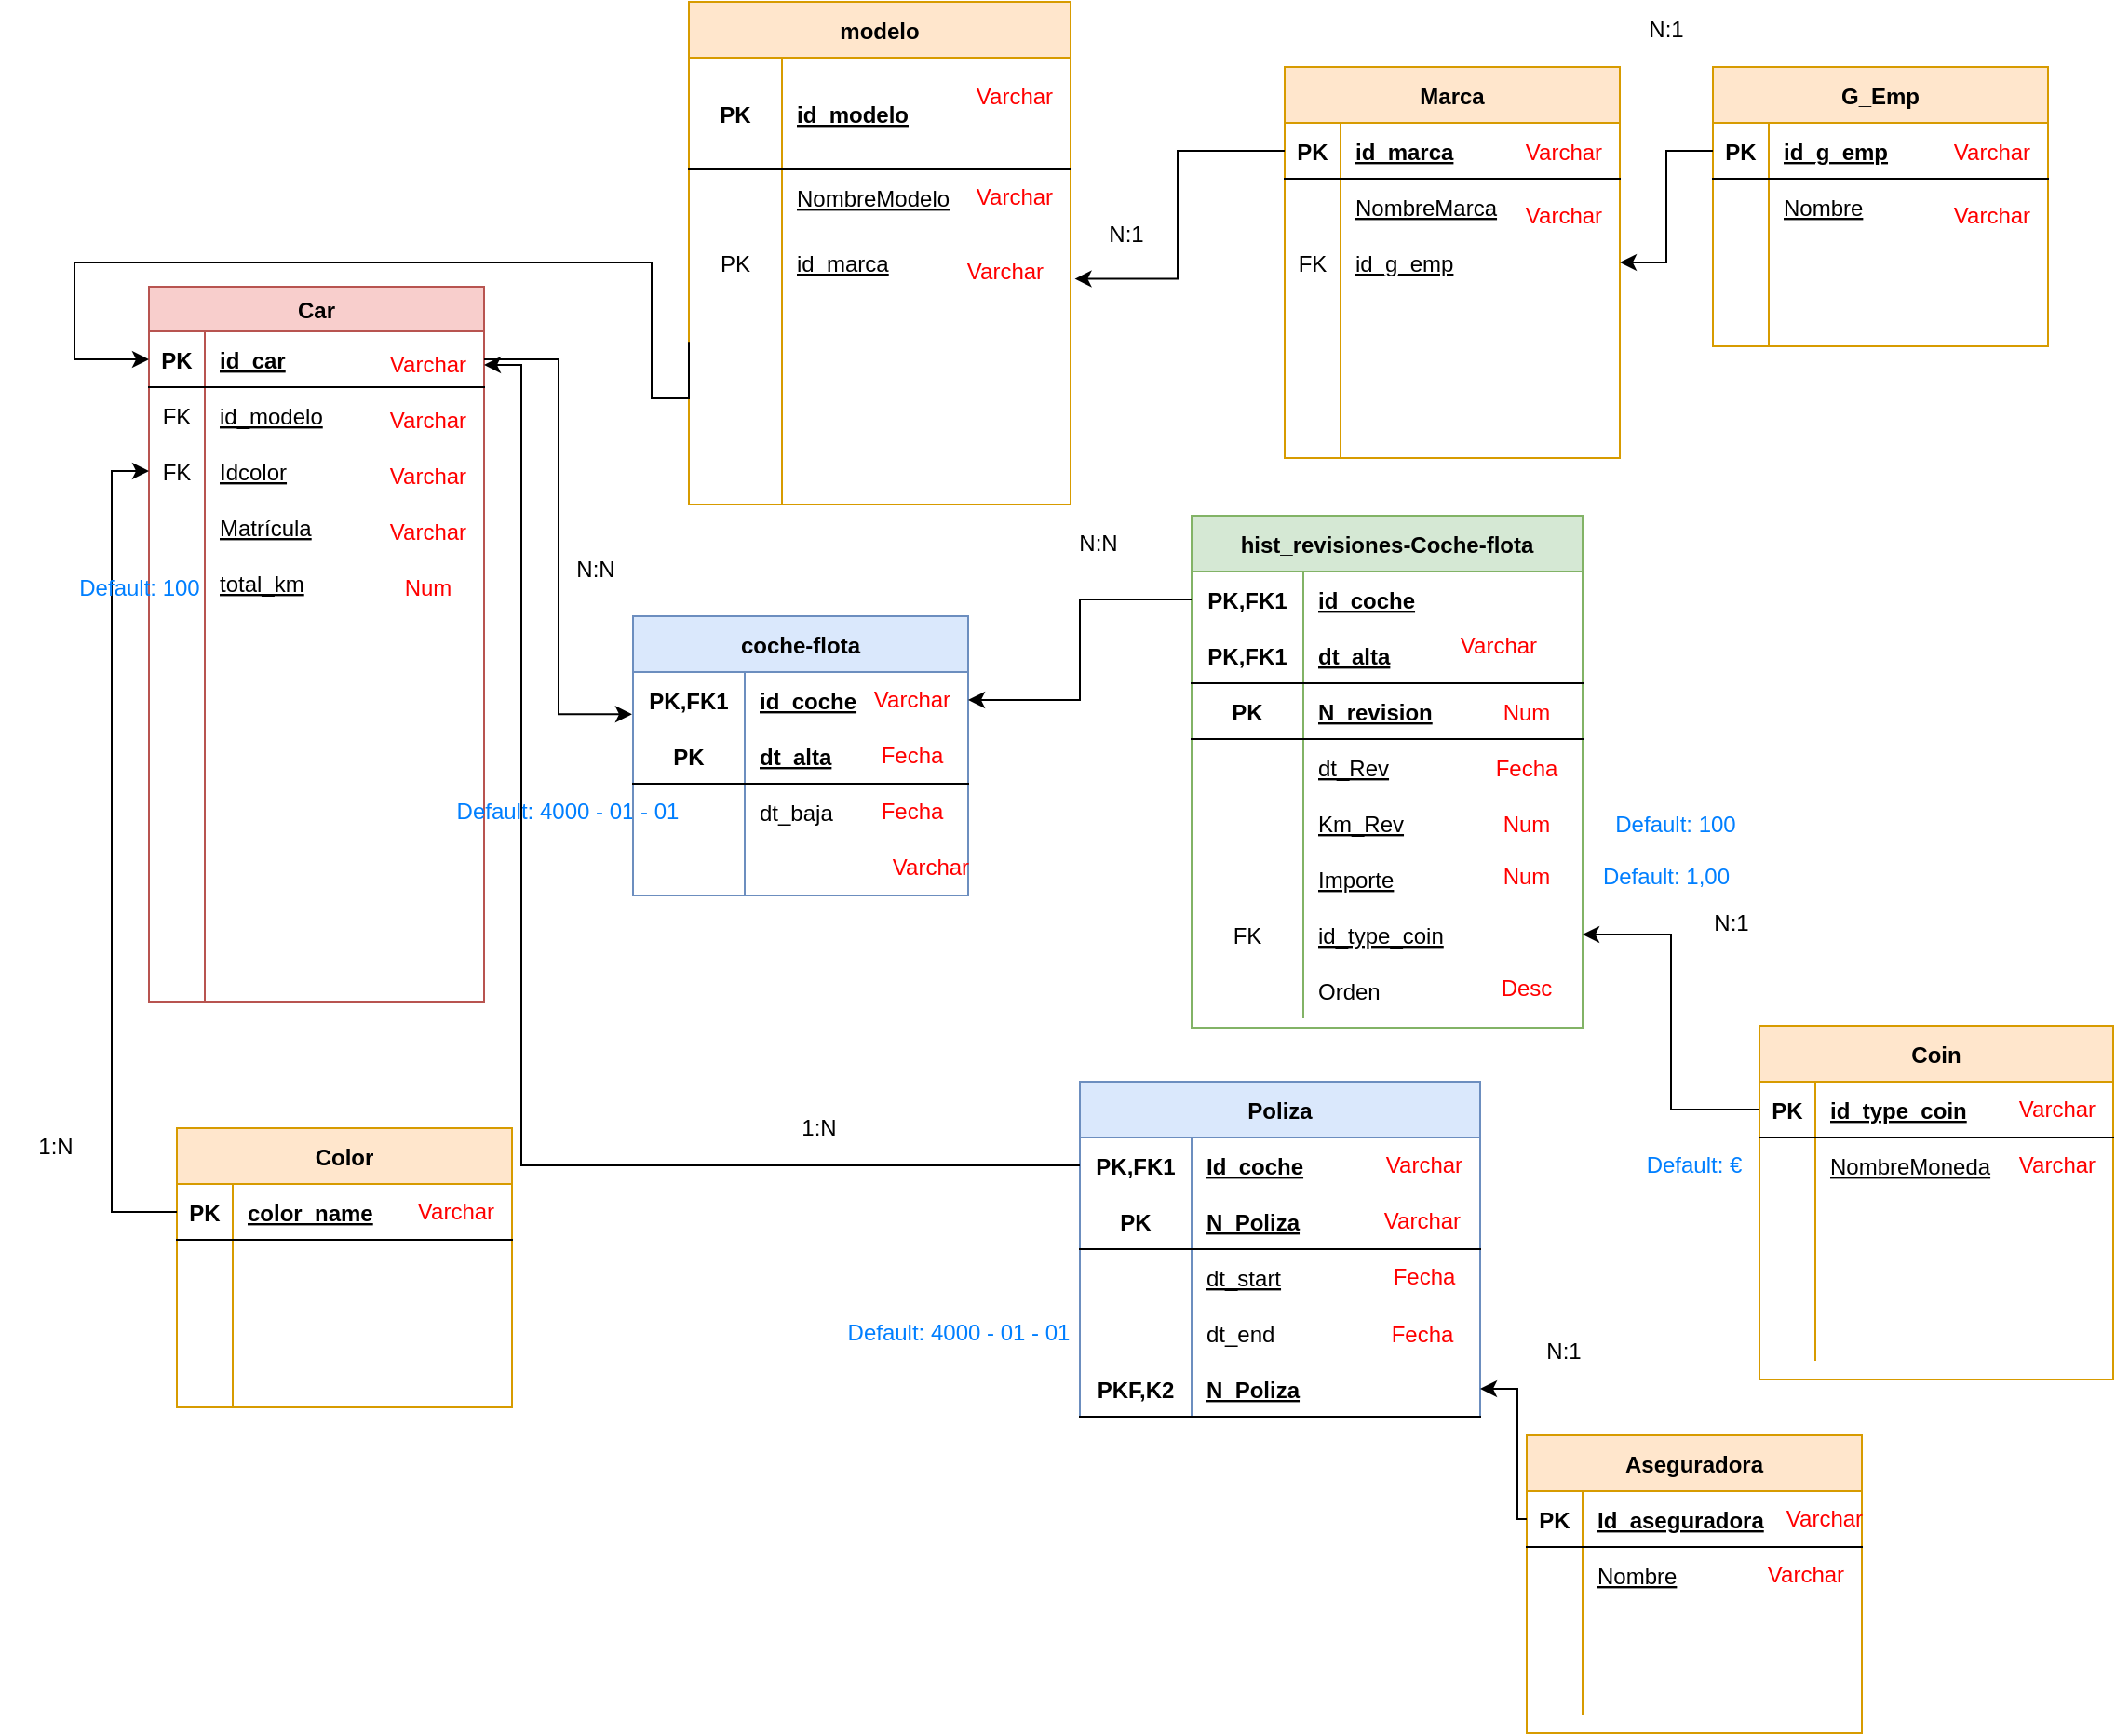 <mxfile version="20.2.3" type="device"><diagram id="JM8xKvDnMXbt8mWeKj9a" name="Página-1"><mxGraphModel dx="1865" dy="649" grid="1" gridSize="10" guides="1" tooltips="1" connect="1" arrows="1" fold="1" page="1" pageScale="1" pageWidth="827" pageHeight="1169" math="0" shadow="0"><root><mxCell id="0"/><mxCell id="1" parent="0"/><mxCell id="0YQyffvjGmMoZBcCaAnM-1" value="Car" style="shape=table;startSize=24;container=1;collapsible=1;childLayout=tableLayout;fixedRows=1;rowLines=0;fontStyle=1;align=center;resizeLast=1;fillColor=#f8cecc;strokeColor=#b85450;" parent="1" vertex="1"><mxGeometry x="-240" y="163" width="180" height="384" as="geometry"/></mxCell><mxCell id="0YQyffvjGmMoZBcCaAnM-2" value="" style="shape=tableRow;horizontal=0;startSize=0;swimlaneHead=0;swimlaneBody=0;fillColor=none;collapsible=0;dropTarget=0;points=[[0,0.5],[1,0.5]];portConstraint=eastwest;top=0;left=0;right=0;bottom=1;" parent="0YQyffvjGmMoZBcCaAnM-1" vertex="1"><mxGeometry y="24" width="180" height="30" as="geometry"/></mxCell><mxCell id="0YQyffvjGmMoZBcCaAnM-3" value="PK" style="shape=partialRectangle;connectable=0;fillColor=none;top=0;left=0;bottom=0;right=0;fontStyle=1;overflow=hidden;" parent="0YQyffvjGmMoZBcCaAnM-2" vertex="1"><mxGeometry width="30" height="30" as="geometry"><mxRectangle width="30" height="30" as="alternateBounds"/></mxGeometry></mxCell><mxCell id="0YQyffvjGmMoZBcCaAnM-4" value="id_car" style="shape=partialRectangle;connectable=0;fillColor=none;top=0;left=0;bottom=0;right=0;align=left;spacingLeft=6;fontStyle=5;overflow=hidden;" parent="0YQyffvjGmMoZBcCaAnM-2" vertex="1"><mxGeometry x="30" width="150" height="30" as="geometry"><mxRectangle width="150" height="30" as="alternateBounds"/></mxGeometry></mxCell><mxCell id="0YQyffvjGmMoZBcCaAnM-5" value="" style="shape=tableRow;horizontal=0;startSize=0;swimlaneHead=0;swimlaneBody=0;fillColor=none;collapsible=0;dropTarget=0;points=[[0,0.5],[1,0.5]];portConstraint=eastwest;top=0;left=0;right=0;bottom=0;" parent="0YQyffvjGmMoZBcCaAnM-1" vertex="1"><mxGeometry y="54" width="180" height="30" as="geometry"/></mxCell><mxCell id="0YQyffvjGmMoZBcCaAnM-6" value="FK" style="shape=partialRectangle;connectable=0;fillColor=none;top=0;left=0;bottom=0;right=0;editable=1;overflow=hidden;" parent="0YQyffvjGmMoZBcCaAnM-5" vertex="1"><mxGeometry width="30" height="30" as="geometry"><mxRectangle width="30" height="30" as="alternateBounds"/></mxGeometry></mxCell><mxCell id="0YQyffvjGmMoZBcCaAnM-7" value="id_modelo" style="shape=partialRectangle;connectable=0;fillColor=none;top=0;left=0;bottom=0;right=0;align=left;spacingLeft=6;overflow=hidden;fontStyle=4" parent="0YQyffvjGmMoZBcCaAnM-5" vertex="1"><mxGeometry x="30" width="150" height="30" as="geometry"><mxRectangle width="150" height="30" as="alternateBounds"/></mxGeometry></mxCell><mxCell id="0YQyffvjGmMoZBcCaAnM-8" value="" style="shape=tableRow;horizontal=0;startSize=0;swimlaneHead=0;swimlaneBody=0;fillColor=none;collapsible=0;dropTarget=0;points=[[0,0.5],[1,0.5]];portConstraint=eastwest;top=0;left=0;right=0;bottom=0;" parent="0YQyffvjGmMoZBcCaAnM-1" vertex="1"><mxGeometry y="84" width="180" height="30" as="geometry"/></mxCell><mxCell id="0YQyffvjGmMoZBcCaAnM-9" value="FK" style="shape=partialRectangle;connectable=0;fillColor=none;top=0;left=0;bottom=0;right=0;editable=1;overflow=hidden;" parent="0YQyffvjGmMoZBcCaAnM-8" vertex="1"><mxGeometry width="30" height="30" as="geometry"><mxRectangle width="30" height="30" as="alternateBounds"/></mxGeometry></mxCell><mxCell id="0YQyffvjGmMoZBcCaAnM-10" value="Idcolor" style="shape=partialRectangle;connectable=0;fillColor=none;top=0;left=0;bottom=0;right=0;align=left;spacingLeft=6;overflow=hidden;fontStyle=4" parent="0YQyffvjGmMoZBcCaAnM-8" vertex="1"><mxGeometry x="30" width="150" height="30" as="geometry"><mxRectangle width="150" height="30" as="alternateBounds"/></mxGeometry></mxCell><mxCell id="0YQyffvjGmMoZBcCaAnM-110" value="" style="shape=tableRow;horizontal=0;startSize=0;swimlaneHead=0;swimlaneBody=0;fillColor=none;collapsible=0;dropTarget=0;points=[[0,0.5],[1,0.5]];portConstraint=eastwest;top=0;left=0;right=0;bottom=0;" parent="0YQyffvjGmMoZBcCaAnM-1" vertex="1"><mxGeometry y="114" width="180" height="30" as="geometry"/></mxCell><mxCell id="0YQyffvjGmMoZBcCaAnM-111" value="" style="shape=partialRectangle;connectable=0;fillColor=none;top=0;left=0;bottom=0;right=0;editable=1;overflow=hidden;" parent="0YQyffvjGmMoZBcCaAnM-110" vertex="1"><mxGeometry width="30" height="30" as="geometry"><mxRectangle width="30" height="30" as="alternateBounds"/></mxGeometry></mxCell><mxCell id="0YQyffvjGmMoZBcCaAnM-112" value="Matrícula" style="shape=partialRectangle;connectable=0;fillColor=none;top=0;left=0;bottom=0;right=0;align=left;spacingLeft=6;overflow=hidden;fontStyle=4" parent="0YQyffvjGmMoZBcCaAnM-110" vertex="1"><mxGeometry x="30" width="150" height="30" as="geometry"><mxRectangle width="150" height="30" as="alternateBounds"/></mxGeometry></mxCell><mxCell id="bJFjPrGlZx6PhnwLUjVs-121" value="" style="shape=tableRow;horizontal=0;startSize=0;swimlaneHead=0;swimlaneBody=0;fillColor=none;collapsible=0;dropTarget=0;points=[[0,0.5],[1,0.5]];portConstraint=eastwest;top=0;left=0;right=0;bottom=0;" parent="0YQyffvjGmMoZBcCaAnM-1" vertex="1"><mxGeometry y="144" width="180" height="30" as="geometry"/></mxCell><mxCell id="bJFjPrGlZx6PhnwLUjVs-122" value="" style="shape=partialRectangle;connectable=0;fillColor=none;top=0;left=0;bottom=0;right=0;editable=1;overflow=hidden;" parent="bJFjPrGlZx6PhnwLUjVs-121" vertex="1"><mxGeometry width="30" height="30" as="geometry"><mxRectangle width="30" height="30" as="alternateBounds"/></mxGeometry></mxCell><mxCell id="bJFjPrGlZx6PhnwLUjVs-123" value="total_km" style="shape=partialRectangle;connectable=0;fillColor=none;top=0;left=0;bottom=0;right=0;align=left;spacingLeft=6;overflow=hidden;fontStyle=4" parent="bJFjPrGlZx6PhnwLUjVs-121" vertex="1"><mxGeometry x="30" width="150" height="30" as="geometry"><mxRectangle width="150" height="30" as="alternateBounds"/></mxGeometry></mxCell><mxCell id="0YQyffvjGmMoZBcCaAnM-11" value="" style="shape=tableRow;horizontal=0;startSize=0;swimlaneHead=0;swimlaneBody=0;fillColor=none;collapsible=0;dropTarget=0;points=[[0,0.5],[1,0.5]];portConstraint=eastwest;top=0;left=0;right=0;bottom=0;" parent="0YQyffvjGmMoZBcCaAnM-1" vertex="1"><mxGeometry y="174" width="180" height="30" as="geometry"/></mxCell><mxCell id="0YQyffvjGmMoZBcCaAnM-12" value="" style="shape=partialRectangle;connectable=0;fillColor=none;top=0;left=0;bottom=0;right=0;editable=1;overflow=hidden;" parent="0YQyffvjGmMoZBcCaAnM-11" vertex="1"><mxGeometry width="30" height="30" as="geometry"><mxRectangle width="30" height="30" as="alternateBounds"/></mxGeometry></mxCell><mxCell id="0YQyffvjGmMoZBcCaAnM-13" value="" style="shape=partialRectangle;connectable=0;fillColor=none;top=0;left=0;bottom=0;right=0;align=left;spacingLeft=6;overflow=hidden;fontStyle=4" parent="0YQyffvjGmMoZBcCaAnM-11" vertex="1"><mxGeometry x="30" width="150" height="30" as="geometry"><mxRectangle width="150" height="30" as="alternateBounds"/></mxGeometry></mxCell><mxCell id="bJFjPrGlZx6PhnwLUjVs-72" value="" style="shape=tableRow;horizontal=0;startSize=0;swimlaneHead=0;swimlaneBody=0;fillColor=none;collapsible=0;dropTarget=0;points=[[0,0.5],[1,0.5]];portConstraint=eastwest;top=0;left=0;right=0;bottom=0;" parent="0YQyffvjGmMoZBcCaAnM-1" vertex="1"><mxGeometry y="204" width="180" height="30" as="geometry"/></mxCell><mxCell id="bJFjPrGlZx6PhnwLUjVs-73" value="" style="shape=partialRectangle;connectable=0;fillColor=none;top=0;left=0;bottom=0;right=0;editable=1;overflow=hidden;" parent="bJFjPrGlZx6PhnwLUjVs-72" vertex="1"><mxGeometry width="30" height="30" as="geometry"><mxRectangle width="30" height="30" as="alternateBounds"/></mxGeometry></mxCell><mxCell id="bJFjPrGlZx6PhnwLUjVs-74" value="" style="shape=partialRectangle;connectable=0;fillColor=none;top=0;left=0;bottom=0;right=0;align=left;spacingLeft=6;overflow=hidden;fontStyle=0" parent="bJFjPrGlZx6PhnwLUjVs-72" vertex="1"><mxGeometry x="30" width="150" height="30" as="geometry"><mxRectangle width="150" height="30" as="alternateBounds"/></mxGeometry></mxCell><mxCell id="0YQyffvjGmMoZBcCaAnM-107" value="" style="shape=tableRow;horizontal=0;startSize=0;swimlaneHead=0;swimlaneBody=0;fillColor=none;collapsible=0;dropTarget=0;points=[[0,0.5],[1,0.5]];portConstraint=eastwest;top=0;left=0;right=0;bottom=0;" parent="0YQyffvjGmMoZBcCaAnM-1" vertex="1"><mxGeometry y="234" width="180" height="30" as="geometry"/></mxCell><mxCell id="0YQyffvjGmMoZBcCaAnM-108" value="" style="shape=partialRectangle;connectable=0;fillColor=none;top=0;left=0;bottom=0;right=0;editable=1;overflow=hidden;" parent="0YQyffvjGmMoZBcCaAnM-107" vertex="1"><mxGeometry width="30" height="30" as="geometry"><mxRectangle width="30" height="30" as="alternateBounds"/></mxGeometry></mxCell><mxCell id="0YQyffvjGmMoZBcCaAnM-109" value="" style="shape=partialRectangle;connectable=0;fillColor=none;top=0;left=0;bottom=0;right=0;align=left;spacingLeft=6;overflow=hidden;fontStyle=4" parent="0YQyffvjGmMoZBcCaAnM-107" vertex="1"><mxGeometry x="30" width="150" height="30" as="geometry"><mxRectangle width="150" height="30" as="alternateBounds"/></mxGeometry></mxCell><mxCell id="0YQyffvjGmMoZBcCaAnM-119" value="" style="shape=tableRow;horizontal=0;startSize=0;swimlaneHead=0;swimlaneBody=0;fillColor=none;collapsible=0;dropTarget=0;points=[[0,0.5],[1,0.5]];portConstraint=eastwest;top=0;left=0;right=0;bottom=0;" parent="0YQyffvjGmMoZBcCaAnM-1" vertex="1"><mxGeometry y="264" width="180" height="30" as="geometry"/></mxCell><mxCell id="0YQyffvjGmMoZBcCaAnM-120" value="" style="shape=partialRectangle;connectable=0;fillColor=none;top=0;left=0;bottom=0;right=0;editable=1;overflow=hidden;" parent="0YQyffvjGmMoZBcCaAnM-119" vertex="1"><mxGeometry width="30" height="30" as="geometry"><mxRectangle width="30" height="30" as="alternateBounds"/></mxGeometry></mxCell><mxCell id="0YQyffvjGmMoZBcCaAnM-121" value="" style="shape=partialRectangle;connectable=0;fillColor=none;top=0;left=0;bottom=0;right=0;align=left;spacingLeft=6;overflow=hidden;fontStyle=0" parent="0YQyffvjGmMoZBcCaAnM-119" vertex="1"><mxGeometry x="30" width="150" height="30" as="geometry"><mxRectangle width="150" height="30" as="alternateBounds"/></mxGeometry></mxCell><mxCell id="0YQyffvjGmMoZBcCaAnM-116" value="" style="shape=tableRow;horizontal=0;startSize=0;swimlaneHead=0;swimlaneBody=0;fillColor=none;collapsible=0;dropTarget=0;points=[[0,0.5],[1,0.5]];portConstraint=eastwest;top=0;left=0;right=0;bottom=0;" parent="0YQyffvjGmMoZBcCaAnM-1" vertex="1"><mxGeometry y="294" width="180" height="30" as="geometry"/></mxCell><mxCell id="0YQyffvjGmMoZBcCaAnM-117" value="" style="shape=partialRectangle;connectable=0;fillColor=none;top=0;left=0;bottom=0;right=0;editable=1;overflow=hidden;" parent="0YQyffvjGmMoZBcCaAnM-116" vertex="1"><mxGeometry width="30" height="30" as="geometry"><mxRectangle width="30" height="30" as="alternateBounds"/></mxGeometry></mxCell><mxCell id="0YQyffvjGmMoZBcCaAnM-118" value="" style="shape=partialRectangle;connectable=0;fillColor=none;top=0;left=0;bottom=0;right=0;align=left;spacingLeft=6;overflow=hidden;fontStyle=0" parent="0YQyffvjGmMoZBcCaAnM-116" vertex="1"><mxGeometry x="30" width="150" height="30" as="geometry"><mxRectangle width="150" height="30" as="alternateBounds"/></mxGeometry></mxCell><mxCell id="6l5QZvjyQVoZpyzpuuwP-33" value="" style="shape=tableRow;horizontal=0;startSize=0;swimlaneHead=0;swimlaneBody=0;fillColor=none;collapsible=0;dropTarget=0;points=[[0,0.5],[1,0.5]];portConstraint=eastwest;top=0;left=0;right=0;bottom=0;" parent="0YQyffvjGmMoZBcCaAnM-1" vertex="1"><mxGeometry y="324" width="180" height="30" as="geometry"/></mxCell><mxCell id="6l5QZvjyQVoZpyzpuuwP-34" value="" style="shape=partialRectangle;connectable=0;fillColor=none;top=0;left=0;bottom=0;right=0;editable=1;overflow=hidden;" parent="6l5QZvjyQVoZpyzpuuwP-33" vertex="1"><mxGeometry width="30" height="30" as="geometry"><mxRectangle width="30" height="30" as="alternateBounds"/></mxGeometry></mxCell><mxCell id="6l5QZvjyQVoZpyzpuuwP-35" value="" style="shape=partialRectangle;connectable=0;fillColor=none;top=0;left=0;bottom=0;right=0;align=left;spacingLeft=6;overflow=hidden;fontStyle=0" parent="6l5QZvjyQVoZpyzpuuwP-33" vertex="1"><mxGeometry x="30" width="150" height="30" as="geometry"><mxRectangle width="150" height="30" as="alternateBounds"/></mxGeometry></mxCell><mxCell id="0YQyffvjGmMoZBcCaAnM-113" value="" style="shape=tableRow;horizontal=0;startSize=0;swimlaneHead=0;swimlaneBody=0;fillColor=none;collapsible=0;dropTarget=0;points=[[0,0.5],[1,0.5]];portConstraint=eastwest;top=0;left=0;right=0;bottom=0;" parent="0YQyffvjGmMoZBcCaAnM-1" vertex="1"><mxGeometry y="354" width="180" height="30" as="geometry"/></mxCell><mxCell id="0YQyffvjGmMoZBcCaAnM-114" value="" style="shape=partialRectangle;connectable=0;fillColor=none;top=0;left=0;bottom=0;right=0;editable=1;overflow=hidden;" parent="0YQyffvjGmMoZBcCaAnM-113" vertex="1"><mxGeometry width="30" height="30" as="geometry"><mxRectangle width="30" height="30" as="alternateBounds"/></mxGeometry></mxCell><mxCell id="0YQyffvjGmMoZBcCaAnM-115" value="" style="shape=partialRectangle;connectable=0;fillColor=none;top=0;left=0;bottom=0;right=0;align=left;spacingLeft=6;overflow=hidden;fontStyle=4" parent="0YQyffvjGmMoZBcCaAnM-113" vertex="1"><mxGeometry x="30" width="150" height="30" as="geometry"><mxRectangle width="150" height="30" as="alternateBounds"/></mxGeometry></mxCell><mxCell id="0YQyffvjGmMoZBcCaAnM-14" value="Marca" style="shape=table;startSize=30;container=1;collapsible=1;childLayout=tableLayout;fixedRows=1;rowLines=0;fontStyle=1;align=center;resizeLast=1;fillColor=#ffe6cc;strokeColor=#d79b00;" parent="1" vertex="1"><mxGeometry x="370" y="45" width="180" height="210" as="geometry"/></mxCell><mxCell id="0YQyffvjGmMoZBcCaAnM-15" value="" style="shape=tableRow;horizontal=0;startSize=0;swimlaneHead=0;swimlaneBody=0;fillColor=none;collapsible=0;dropTarget=0;points=[[0,0.5],[1,0.5]];portConstraint=eastwest;top=0;left=0;right=0;bottom=1;" parent="0YQyffvjGmMoZBcCaAnM-14" vertex="1"><mxGeometry y="30" width="180" height="30" as="geometry"/></mxCell><mxCell id="0YQyffvjGmMoZBcCaAnM-16" value="PK" style="shape=partialRectangle;connectable=0;fillColor=none;top=0;left=0;bottom=0;right=0;fontStyle=1;overflow=hidden;" parent="0YQyffvjGmMoZBcCaAnM-15" vertex="1"><mxGeometry width="30" height="30" as="geometry"><mxRectangle width="30" height="30" as="alternateBounds"/></mxGeometry></mxCell><mxCell id="0YQyffvjGmMoZBcCaAnM-17" value="id_marca" style="shape=partialRectangle;connectable=0;fillColor=none;top=0;left=0;bottom=0;right=0;align=left;spacingLeft=6;fontStyle=5;overflow=hidden;" parent="0YQyffvjGmMoZBcCaAnM-15" vertex="1"><mxGeometry x="30" width="150" height="30" as="geometry"><mxRectangle width="150" height="30" as="alternateBounds"/></mxGeometry></mxCell><mxCell id="0YQyffvjGmMoZBcCaAnM-18" value="" style="shape=tableRow;horizontal=0;startSize=0;swimlaneHead=0;swimlaneBody=0;fillColor=none;collapsible=0;dropTarget=0;points=[[0,0.5],[1,0.5]];portConstraint=eastwest;top=0;left=0;right=0;bottom=0;" parent="0YQyffvjGmMoZBcCaAnM-14" vertex="1"><mxGeometry y="60" width="180" height="30" as="geometry"/></mxCell><mxCell id="0YQyffvjGmMoZBcCaAnM-19" value="" style="shape=partialRectangle;connectable=0;fillColor=none;top=0;left=0;bottom=0;right=0;editable=1;overflow=hidden;" parent="0YQyffvjGmMoZBcCaAnM-18" vertex="1"><mxGeometry width="30" height="30" as="geometry"><mxRectangle width="30" height="30" as="alternateBounds"/></mxGeometry></mxCell><mxCell id="0YQyffvjGmMoZBcCaAnM-20" value="NombreMarca" style="shape=partialRectangle;connectable=0;fillColor=none;top=0;left=0;bottom=0;right=0;align=left;spacingLeft=6;overflow=hidden;fontStyle=4" parent="0YQyffvjGmMoZBcCaAnM-18" vertex="1"><mxGeometry x="30" width="150" height="30" as="geometry"><mxRectangle width="150" height="30" as="alternateBounds"/></mxGeometry></mxCell><mxCell id="0YQyffvjGmMoZBcCaAnM-54" value="" style="shape=tableRow;horizontal=0;startSize=0;swimlaneHead=0;swimlaneBody=0;fillColor=none;collapsible=0;dropTarget=0;points=[[0,0.5],[1,0.5]];portConstraint=eastwest;top=0;left=0;right=0;bottom=0;" parent="0YQyffvjGmMoZBcCaAnM-14" vertex="1"><mxGeometry y="90" width="180" height="30" as="geometry"/></mxCell><mxCell id="0YQyffvjGmMoZBcCaAnM-55" value="FK" style="shape=partialRectangle;connectable=0;fillColor=none;top=0;left=0;bottom=0;right=0;editable=1;overflow=hidden;" parent="0YQyffvjGmMoZBcCaAnM-54" vertex="1"><mxGeometry width="30" height="30" as="geometry"><mxRectangle width="30" height="30" as="alternateBounds"/></mxGeometry></mxCell><mxCell id="0YQyffvjGmMoZBcCaAnM-56" value="id_g_emp" style="shape=partialRectangle;connectable=0;fillColor=none;top=0;left=0;bottom=0;right=0;align=left;spacingLeft=6;overflow=hidden;fontStyle=4" parent="0YQyffvjGmMoZBcCaAnM-54" vertex="1"><mxGeometry x="30" width="150" height="30" as="geometry"><mxRectangle width="150" height="30" as="alternateBounds"/></mxGeometry></mxCell><mxCell id="6l5QZvjyQVoZpyzpuuwP-76" value="" style="shape=tableRow;horizontal=0;startSize=0;swimlaneHead=0;swimlaneBody=0;fillColor=none;collapsible=0;dropTarget=0;points=[[0,0.5],[1,0.5]];portConstraint=eastwest;top=0;left=0;right=0;bottom=0;" parent="0YQyffvjGmMoZBcCaAnM-14" vertex="1"><mxGeometry y="120" width="180" height="30" as="geometry"/></mxCell><mxCell id="6l5QZvjyQVoZpyzpuuwP-77" value="" style="shape=partialRectangle;connectable=0;fillColor=none;top=0;left=0;bottom=0;right=0;editable=1;overflow=hidden;" parent="6l5QZvjyQVoZpyzpuuwP-76" vertex="1"><mxGeometry width="30" height="30" as="geometry"><mxRectangle width="30" height="30" as="alternateBounds"/></mxGeometry></mxCell><mxCell id="6l5QZvjyQVoZpyzpuuwP-78" value="" style="shape=partialRectangle;connectable=0;fillColor=none;top=0;left=0;bottom=0;right=0;align=left;spacingLeft=6;overflow=hidden;fontStyle=4" parent="6l5QZvjyQVoZpyzpuuwP-76" vertex="1"><mxGeometry x="30" width="150" height="30" as="geometry"><mxRectangle width="150" height="30" as="alternateBounds"/></mxGeometry></mxCell><mxCell id="0YQyffvjGmMoZBcCaAnM-21" value="" style="shape=tableRow;horizontal=0;startSize=0;swimlaneHead=0;swimlaneBody=0;fillColor=none;collapsible=0;dropTarget=0;points=[[0,0.5],[1,0.5]];portConstraint=eastwest;top=0;left=0;right=0;bottom=0;" parent="0YQyffvjGmMoZBcCaAnM-14" vertex="1"><mxGeometry y="150" width="180" height="30" as="geometry"/></mxCell><mxCell id="0YQyffvjGmMoZBcCaAnM-22" value="" style="shape=partialRectangle;connectable=0;fillColor=none;top=0;left=0;bottom=0;right=0;editable=1;overflow=hidden;" parent="0YQyffvjGmMoZBcCaAnM-21" vertex="1"><mxGeometry width="30" height="30" as="geometry"><mxRectangle width="30" height="30" as="alternateBounds"/></mxGeometry></mxCell><mxCell id="0YQyffvjGmMoZBcCaAnM-23" value="" style="shape=partialRectangle;connectable=0;fillColor=none;top=0;left=0;bottom=0;right=0;align=left;spacingLeft=6;overflow=hidden;" parent="0YQyffvjGmMoZBcCaAnM-21" vertex="1"><mxGeometry x="30" width="150" height="30" as="geometry"><mxRectangle width="150" height="30" as="alternateBounds"/></mxGeometry></mxCell><mxCell id="0YQyffvjGmMoZBcCaAnM-24" value="" style="shape=tableRow;horizontal=0;startSize=0;swimlaneHead=0;swimlaneBody=0;fillColor=none;collapsible=0;dropTarget=0;points=[[0,0.5],[1,0.5]];portConstraint=eastwest;top=0;left=0;right=0;bottom=0;" parent="0YQyffvjGmMoZBcCaAnM-14" vertex="1"><mxGeometry y="180" width="180" height="30" as="geometry"/></mxCell><mxCell id="0YQyffvjGmMoZBcCaAnM-25" value="" style="shape=partialRectangle;connectable=0;fillColor=none;top=0;left=0;bottom=0;right=0;editable=1;overflow=hidden;" parent="0YQyffvjGmMoZBcCaAnM-24" vertex="1"><mxGeometry width="30" height="30" as="geometry"><mxRectangle width="30" height="30" as="alternateBounds"/></mxGeometry></mxCell><mxCell id="0YQyffvjGmMoZBcCaAnM-26" value="" style="shape=partialRectangle;connectable=0;fillColor=none;top=0;left=0;bottom=0;right=0;align=left;spacingLeft=6;overflow=hidden;" parent="0YQyffvjGmMoZBcCaAnM-24" vertex="1"><mxGeometry x="30" width="150" height="30" as="geometry"><mxRectangle width="150" height="30" as="alternateBounds"/></mxGeometry></mxCell><mxCell id="0YQyffvjGmMoZBcCaAnM-28" value="G_Emp" style="shape=table;startSize=30;container=1;collapsible=1;childLayout=tableLayout;fixedRows=1;rowLines=0;fontStyle=1;align=center;resizeLast=1;fillColor=#ffe6cc;strokeColor=#d79b00;" parent="1" vertex="1"><mxGeometry x="600" y="45" width="180" height="150" as="geometry"/></mxCell><mxCell id="0YQyffvjGmMoZBcCaAnM-29" value="" style="shape=tableRow;horizontal=0;startSize=0;swimlaneHead=0;swimlaneBody=0;fillColor=none;collapsible=0;dropTarget=0;points=[[0,0.5],[1,0.5]];portConstraint=eastwest;top=0;left=0;right=0;bottom=1;" parent="0YQyffvjGmMoZBcCaAnM-28" vertex="1"><mxGeometry y="30" width="180" height="30" as="geometry"/></mxCell><mxCell id="0YQyffvjGmMoZBcCaAnM-30" value="PK" style="shape=partialRectangle;connectable=0;fillColor=none;top=0;left=0;bottom=0;right=0;fontStyle=1;overflow=hidden;" parent="0YQyffvjGmMoZBcCaAnM-29" vertex="1"><mxGeometry width="30" height="30" as="geometry"><mxRectangle width="30" height="30" as="alternateBounds"/></mxGeometry></mxCell><mxCell id="0YQyffvjGmMoZBcCaAnM-31" value="id_g_emp" style="shape=partialRectangle;connectable=0;fillColor=none;top=0;left=0;bottom=0;right=0;align=left;spacingLeft=6;fontStyle=5;overflow=hidden;" parent="0YQyffvjGmMoZBcCaAnM-29" vertex="1"><mxGeometry x="30" width="150" height="30" as="geometry"><mxRectangle width="150" height="30" as="alternateBounds"/></mxGeometry></mxCell><mxCell id="0YQyffvjGmMoZBcCaAnM-32" value="" style="shape=tableRow;horizontal=0;startSize=0;swimlaneHead=0;swimlaneBody=0;fillColor=none;collapsible=0;dropTarget=0;points=[[0,0.5],[1,0.5]];portConstraint=eastwest;top=0;left=0;right=0;bottom=0;" parent="0YQyffvjGmMoZBcCaAnM-28" vertex="1"><mxGeometry y="60" width="180" height="30" as="geometry"/></mxCell><mxCell id="0YQyffvjGmMoZBcCaAnM-33" value="" style="shape=partialRectangle;connectable=0;fillColor=none;top=0;left=0;bottom=0;right=0;editable=1;overflow=hidden;" parent="0YQyffvjGmMoZBcCaAnM-32" vertex="1"><mxGeometry width="30" height="30" as="geometry"><mxRectangle width="30" height="30" as="alternateBounds"/></mxGeometry></mxCell><mxCell id="0YQyffvjGmMoZBcCaAnM-34" value="Nombre" style="shape=partialRectangle;connectable=0;fillColor=none;top=0;left=0;bottom=0;right=0;align=left;spacingLeft=6;overflow=hidden;fontStyle=4" parent="0YQyffvjGmMoZBcCaAnM-32" vertex="1"><mxGeometry x="30" width="150" height="30" as="geometry"><mxRectangle width="150" height="30" as="alternateBounds"/></mxGeometry></mxCell><mxCell id="0YQyffvjGmMoZBcCaAnM-35" value="" style="shape=tableRow;horizontal=0;startSize=0;swimlaneHead=0;swimlaneBody=0;fillColor=none;collapsible=0;dropTarget=0;points=[[0,0.5],[1,0.5]];portConstraint=eastwest;top=0;left=0;right=0;bottom=0;" parent="0YQyffvjGmMoZBcCaAnM-28" vertex="1"><mxGeometry y="90" width="180" height="30" as="geometry"/></mxCell><mxCell id="0YQyffvjGmMoZBcCaAnM-36" value="" style="shape=partialRectangle;connectable=0;fillColor=none;top=0;left=0;bottom=0;right=0;editable=1;overflow=hidden;" parent="0YQyffvjGmMoZBcCaAnM-35" vertex="1"><mxGeometry width="30" height="30" as="geometry"><mxRectangle width="30" height="30" as="alternateBounds"/></mxGeometry></mxCell><mxCell id="0YQyffvjGmMoZBcCaAnM-37" value="" style="shape=partialRectangle;connectable=0;fillColor=none;top=0;left=0;bottom=0;right=0;align=left;spacingLeft=6;overflow=hidden;" parent="0YQyffvjGmMoZBcCaAnM-35" vertex="1"><mxGeometry x="30" width="150" height="30" as="geometry"><mxRectangle width="150" height="30" as="alternateBounds"/></mxGeometry></mxCell><mxCell id="0YQyffvjGmMoZBcCaAnM-38" value="" style="shape=tableRow;horizontal=0;startSize=0;swimlaneHead=0;swimlaneBody=0;fillColor=none;collapsible=0;dropTarget=0;points=[[0,0.5],[1,0.5]];portConstraint=eastwest;top=0;left=0;right=0;bottom=0;" parent="0YQyffvjGmMoZBcCaAnM-28" vertex="1"><mxGeometry y="120" width="180" height="30" as="geometry"/></mxCell><mxCell id="0YQyffvjGmMoZBcCaAnM-39" value="" style="shape=partialRectangle;connectable=0;fillColor=none;top=0;left=0;bottom=0;right=0;editable=1;overflow=hidden;" parent="0YQyffvjGmMoZBcCaAnM-38" vertex="1"><mxGeometry width="30" height="30" as="geometry"><mxRectangle width="30" height="30" as="alternateBounds"/></mxGeometry></mxCell><mxCell id="0YQyffvjGmMoZBcCaAnM-40" value="" style="shape=partialRectangle;connectable=0;fillColor=none;top=0;left=0;bottom=0;right=0;align=left;spacingLeft=6;overflow=hidden;" parent="0YQyffvjGmMoZBcCaAnM-38" vertex="1"><mxGeometry x="30" width="150" height="30" as="geometry"><mxRectangle width="150" height="30" as="alternateBounds"/></mxGeometry></mxCell><mxCell id="0YQyffvjGmMoZBcCaAnM-59" value="Color" style="shape=table;startSize=30;container=1;collapsible=1;childLayout=tableLayout;fixedRows=1;rowLines=0;fontStyle=1;align=center;resizeLast=1;fillColor=#ffe6cc;strokeColor=#d79b00;" parent="1" vertex="1"><mxGeometry x="-225" y="615" width="180" height="150" as="geometry"/></mxCell><mxCell id="0YQyffvjGmMoZBcCaAnM-60" value="" style="shape=tableRow;horizontal=0;startSize=0;swimlaneHead=0;swimlaneBody=0;fillColor=none;collapsible=0;dropTarget=0;points=[[0,0.5],[1,0.5]];portConstraint=eastwest;top=0;left=0;right=0;bottom=1;" parent="0YQyffvjGmMoZBcCaAnM-59" vertex="1"><mxGeometry y="30" width="180" height="30" as="geometry"/></mxCell><mxCell id="0YQyffvjGmMoZBcCaAnM-61" value="PK" style="shape=partialRectangle;connectable=0;fillColor=none;top=0;left=0;bottom=0;right=0;fontStyle=1;overflow=hidden;" parent="0YQyffvjGmMoZBcCaAnM-60" vertex="1"><mxGeometry width="30" height="30" as="geometry"><mxRectangle width="30" height="30" as="alternateBounds"/></mxGeometry></mxCell><mxCell id="0YQyffvjGmMoZBcCaAnM-62" value="color_name" style="shape=partialRectangle;connectable=0;fillColor=none;top=0;left=0;bottom=0;right=0;align=left;spacingLeft=6;fontStyle=5;overflow=hidden;" parent="0YQyffvjGmMoZBcCaAnM-60" vertex="1"><mxGeometry x="30" width="150" height="30" as="geometry"><mxRectangle width="150" height="30" as="alternateBounds"/></mxGeometry></mxCell><mxCell id="0YQyffvjGmMoZBcCaAnM-69" value="" style="shape=tableRow;horizontal=0;startSize=0;swimlaneHead=0;swimlaneBody=0;fillColor=none;collapsible=0;dropTarget=0;points=[[0,0.5],[1,0.5]];portConstraint=eastwest;top=0;left=0;right=0;bottom=0;" parent="0YQyffvjGmMoZBcCaAnM-59" vertex="1"><mxGeometry y="60" width="180" height="30" as="geometry"/></mxCell><mxCell id="0YQyffvjGmMoZBcCaAnM-70" value="" style="shape=partialRectangle;connectable=0;fillColor=none;top=0;left=0;bottom=0;right=0;editable=1;overflow=hidden;" parent="0YQyffvjGmMoZBcCaAnM-69" vertex="1"><mxGeometry width="30" height="30" as="geometry"><mxRectangle width="30" height="30" as="alternateBounds"/></mxGeometry></mxCell><mxCell id="0YQyffvjGmMoZBcCaAnM-71" value="" style="shape=partialRectangle;connectable=0;fillColor=none;top=0;left=0;bottom=0;right=0;align=left;spacingLeft=6;overflow=hidden;" parent="0YQyffvjGmMoZBcCaAnM-69" vertex="1"><mxGeometry x="30" width="150" height="30" as="geometry"><mxRectangle width="150" height="30" as="alternateBounds"/></mxGeometry></mxCell><mxCell id="0YQyffvjGmMoZBcCaAnM-66" value="" style="shape=tableRow;horizontal=0;startSize=0;swimlaneHead=0;swimlaneBody=0;fillColor=none;collapsible=0;dropTarget=0;points=[[0,0.5],[1,0.5]];portConstraint=eastwest;top=0;left=0;right=0;bottom=0;" parent="0YQyffvjGmMoZBcCaAnM-59" vertex="1"><mxGeometry y="90" width="180" height="30" as="geometry"/></mxCell><mxCell id="0YQyffvjGmMoZBcCaAnM-67" value="" style="shape=partialRectangle;connectable=0;fillColor=none;top=0;left=0;bottom=0;right=0;editable=1;overflow=hidden;" parent="0YQyffvjGmMoZBcCaAnM-66" vertex="1"><mxGeometry width="30" height="30" as="geometry"><mxRectangle width="30" height="30" as="alternateBounds"/></mxGeometry></mxCell><mxCell id="0YQyffvjGmMoZBcCaAnM-68" value="" style="shape=partialRectangle;connectable=0;fillColor=none;top=0;left=0;bottom=0;right=0;align=left;spacingLeft=6;overflow=hidden;fontStyle=4" parent="0YQyffvjGmMoZBcCaAnM-66" vertex="1"><mxGeometry x="30" width="150" height="30" as="geometry"><mxRectangle width="150" height="30" as="alternateBounds"/></mxGeometry></mxCell><mxCell id="0YQyffvjGmMoZBcCaAnM-63" value="" style="shape=tableRow;horizontal=0;startSize=0;swimlaneHead=0;swimlaneBody=0;fillColor=none;collapsible=0;dropTarget=0;points=[[0,0.5],[1,0.5]];portConstraint=eastwest;top=0;left=0;right=0;bottom=0;" parent="0YQyffvjGmMoZBcCaAnM-59" vertex="1"><mxGeometry y="120" width="180" height="30" as="geometry"/></mxCell><mxCell id="0YQyffvjGmMoZBcCaAnM-64" value="" style="shape=partialRectangle;connectable=0;fillColor=none;top=0;left=0;bottom=0;right=0;editable=1;overflow=hidden;" parent="0YQyffvjGmMoZBcCaAnM-63" vertex="1"><mxGeometry width="30" height="30" as="geometry"><mxRectangle width="30" height="30" as="alternateBounds"/></mxGeometry></mxCell><mxCell id="0YQyffvjGmMoZBcCaAnM-65" value="" style="shape=partialRectangle;connectable=0;fillColor=none;top=0;left=0;bottom=0;right=0;align=left;spacingLeft=6;overflow=hidden;fontStyle=4" parent="0YQyffvjGmMoZBcCaAnM-63" vertex="1"><mxGeometry x="30" width="150" height="30" as="geometry"><mxRectangle width="150" height="30" as="alternateBounds"/></mxGeometry></mxCell><mxCell id="0YQyffvjGmMoZBcCaAnM-85" value="modelo" style="shape=table;startSize=30;container=1;collapsible=1;childLayout=tableLayout;fixedRows=1;rowLines=0;fontStyle=1;align=center;resizeLast=1;fillColor=#ffe6cc;strokeColor=#d79b00;" parent="1" vertex="1"><mxGeometry x="50" y="10" width="205" height="270.0" as="geometry"/></mxCell><mxCell id="0YQyffvjGmMoZBcCaAnM-86" value="" style="shape=tableRow;horizontal=0;startSize=0;swimlaneHead=0;swimlaneBody=0;fillColor=none;collapsible=0;dropTarget=0;points=[[0,0.5],[1,0.5]];portConstraint=eastwest;top=0;left=0;right=0;bottom=1;" parent="0YQyffvjGmMoZBcCaAnM-85" vertex="1"><mxGeometry y="30" width="205" height="60" as="geometry"/></mxCell><mxCell id="0YQyffvjGmMoZBcCaAnM-87" value="PK" style="shape=partialRectangle;connectable=0;fillColor=none;top=0;left=0;bottom=0;right=0;fontStyle=1;overflow=hidden;" parent="0YQyffvjGmMoZBcCaAnM-86" vertex="1"><mxGeometry width="50.0" height="60" as="geometry"><mxRectangle width="50.0" height="60" as="alternateBounds"/></mxGeometry></mxCell><mxCell id="0YQyffvjGmMoZBcCaAnM-88" value="id_modelo" style="shape=partialRectangle;connectable=0;fillColor=none;top=0;left=0;bottom=0;right=0;align=left;spacingLeft=6;fontStyle=5;overflow=hidden;" parent="0YQyffvjGmMoZBcCaAnM-86" vertex="1"><mxGeometry x="50.0" width="155.0" height="60" as="geometry"><mxRectangle width="155.0" height="60" as="alternateBounds"/></mxGeometry></mxCell><mxCell id="0YQyffvjGmMoZBcCaAnM-92" value="" style="shape=tableRow;horizontal=0;startSize=0;swimlaneHead=0;swimlaneBody=0;fillColor=none;collapsible=0;dropTarget=0;points=[[0,0.5],[1,0.5]];portConstraint=eastwest;top=0;left=0;right=0;bottom=0;" parent="0YQyffvjGmMoZBcCaAnM-85" vertex="1"><mxGeometry y="90" width="205" height="30" as="geometry"/></mxCell><mxCell id="0YQyffvjGmMoZBcCaAnM-93" value="" style="shape=partialRectangle;connectable=0;fillColor=none;top=0;left=0;bottom=0;right=0;editable=1;overflow=hidden;" parent="0YQyffvjGmMoZBcCaAnM-92" vertex="1"><mxGeometry width="50.0" height="30" as="geometry"><mxRectangle width="50.0" height="30" as="alternateBounds"/></mxGeometry></mxCell><mxCell id="0YQyffvjGmMoZBcCaAnM-94" value="NombreModelo" style="shape=partialRectangle;connectable=0;fillColor=none;top=0;left=0;bottom=0;right=0;align=left;spacingLeft=6;overflow=hidden;fontStyle=4" parent="0YQyffvjGmMoZBcCaAnM-92" vertex="1"><mxGeometry x="50.0" width="155.0" height="30" as="geometry"><mxRectangle width="155.0" height="30" as="alternateBounds"/></mxGeometry></mxCell><mxCell id="bJFjPrGlZx6PhnwLUjVs-239" value="" style="shape=tableRow;horizontal=0;startSize=0;swimlaneHead=0;swimlaneBody=0;fillColor=none;collapsible=0;dropTarget=0;points=[[0,0.5],[1,0.5]];portConstraint=eastwest;top=0;left=0;right=0;bottom=0;" parent="0YQyffvjGmMoZBcCaAnM-85" vertex="1"><mxGeometry y="120" width="205" height="40" as="geometry"/></mxCell><mxCell id="bJFjPrGlZx6PhnwLUjVs-240" value="PK" style="shape=partialRectangle;connectable=0;fillColor=none;top=0;left=0;bottom=0;right=0;editable=1;overflow=hidden;fontStyle=0" parent="bJFjPrGlZx6PhnwLUjVs-239" vertex="1"><mxGeometry width="50.0" height="40" as="geometry"><mxRectangle width="50.0" height="40" as="alternateBounds"/></mxGeometry></mxCell><mxCell id="bJFjPrGlZx6PhnwLUjVs-241" value="id_marca" style="shape=partialRectangle;connectable=0;fillColor=none;top=0;left=0;bottom=0;right=0;align=left;spacingLeft=6;overflow=hidden;fontStyle=4" parent="bJFjPrGlZx6PhnwLUjVs-239" vertex="1"><mxGeometry x="50.0" width="155.0" height="40" as="geometry"><mxRectangle width="155.0" height="40" as="alternateBounds"/></mxGeometry></mxCell><mxCell id="bJFjPrGlZx6PhnwLUjVs-125" value="" style="shape=tableRow;horizontal=0;startSize=0;swimlaneHead=0;swimlaneBody=0;fillColor=none;collapsible=0;dropTarget=0;points=[[0,0.5],[1,0.5]];portConstraint=eastwest;top=0;left=0;right=0;bottom=0;" parent="0YQyffvjGmMoZBcCaAnM-85" vertex="1"><mxGeometry y="160" width="205" height="30" as="geometry"/></mxCell><mxCell id="bJFjPrGlZx6PhnwLUjVs-126" value="" style="shape=partialRectangle;connectable=0;fillColor=none;top=0;left=0;bottom=0;right=0;editable=1;overflow=hidden;fontStyle=1" parent="bJFjPrGlZx6PhnwLUjVs-125" vertex="1"><mxGeometry width="50.0" height="30" as="geometry"><mxRectangle width="50.0" height="30" as="alternateBounds"/></mxGeometry></mxCell><mxCell id="bJFjPrGlZx6PhnwLUjVs-127" value="" style="shape=partialRectangle;connectable=0;fillColor=none;top=0;left=0;bottom=0;right=0;align=left;spacingLeft=6;overflow=hidden;fontStyle=5" parent="bJFjPrGlZx6PhnwLUjVs-125" vertex="1"><mxGeometry x="50.0" width="155.0" height="30" as="geometry"><mxRectangle width="155.0" height="30" as="alternateBounds"/></mxGeometry></mxCell><mxCell id="0YQyffvjGmMoZBcCaAnM-95" value="" style="shape=tableRow;horizontal=0;startSize=0;swimlaneHead=0;swimlaneBody=0;fillColor=none;collapsible=0;dropTarget=0;points=[[0,0.5],[1,0.5]];portConstraint=eastwest;top=0;left=0;right=0;bottom=0;" parent="0YQyffvjGmMoZBcCaAnM-85" vertex="1"><mxGeometry y="190" width="205" height="30" as="geometry"/></mxCell><mxCell id="0YQyffvjGmMoZBcCaAnM-96" value="" style="shape=partialRectangle;connectable=0;fillColor=none;top=0;left=0;bottom=0;right=0;editable=1;overflow=hidden;" parent="0YQyffvjGmMoZBcCaAnM-95" vertex="1"><mxGeometry width="50.0" height="30" as="geometry"><mxRectangle width="50.0" height="30" as="alternateBounds"/></mxGeometry></mxCell><mxCell id="0YQyffvjGmMoZBcCaAnM-97" value="" style="shape=partialRectangle;connectable=0;fillColor=none;top=0;left=0;bottom=0;right=0;align=left;spacingLeft=6;overflow=hidden;" parent="0YQyffvjGmMoZBcCaAnM-95" vertex="1"><mxGeometry x="50.0" width="155.0" height="30" as="geometry"><mxRectangle width="155.0" height="30" as="alternateBounds"/></mxGeometry></mxCell><mxCell id="0YQyffvjGmMoZBcCaAnM-89" value="" style="shape=tableRow;horizontal=0;startSize=0;swimlaneHead=0;swimlaneBody=0;fillColor=none;collapsible=0;dropTarget=0;points=[[0,0.5],[1,0.5]];portConstraint=eastwest;top=0;left=0;right=0;bottom=0;" parent="0YQyffvjGmMoZBcCaAnM-85" vertex="1"><mxGeometry y="220" width="205" height="30" as="geometry"/></mxCell><mxCell id="0YQyffvjGmMoZBcCaAnM-90" value="" style="shape=partialRectangle;connectable=0;fillColor=none;top=0;left=0;bottom=0;right=0;editable=1;overflow=hidden;" parent="0YQyffvjGmMoZBcCaAnM-89" vertex="1"><mxGeometry width="50.0" height="30" as="geometry"><mxRectangle width="50.0" height="30" as="alternateBounds"/></mxGeometry></mxCell><mxCell id="0YQyffvjGmMoZBcCaAnM-91" value="" style="shape=partialRectangle;connectable=0;fillColor=none;top=0;left=0;bottom=0;right=0;align=left;spacingLeft=6;overflow=hidden;fontStyle=4" parent="0YQyffvjGmMoZBcCaAnM-89" vertex="1"><mxGeometry x="50.0" width="155.0" height="30" as="geometry"><mxRectangle width="155.0" height="30" as="alternateBounds"/></mxGeometry></mxCell><mxCell id="0YQyffvjGmMoZBcCaAnM-98" value="" style="shape=tableRow;horizontal=0;startSize=0;swimlaneHead=0;swimlaneBody=0;fillColor=none;collapsible=0;dropTarget=0;points=[[0,0.5],[1,0.5]];portConstraint=eastwest;top=0;left=0;right=0;bottom=0;" parent="0YQyffvjGmMoZBcCaAnM-85" vertex="1"><mxGeometry y="250" width="205" height="20" as="geometry"/></mxCell><mxCell id="0YQyffvjGmMoZBcCaAnM-99" value="" style="shape=partialRectangle;connectable=0;fillColor=none;top=0;left=0;bottom=0;right=0;editable=1;overflow=hidden;" parent="0YQyffvjGmMoZBcCaAnM-98" vertex="1"><mxGeometry width="50.0" height="20" as="geometry"><mxRectangle width="50.0" height="20" as="alternateBounds"/></mxGeometry></mxCell><mxCell id="0YQyffvjGmMoZBcCaAnM-100" value="" style="shape=partialRectangle;connectable=0;fillColor=none;top=0;left=0;bottom=0;right=0;align=left;spacingLeft=6;overflow=hidden;" parent="0YQyffvjGmMoZBcCaAnM-98" vertex="1"><mxGeometry x="50.0" width="155.0" height="20" as="geometry"><mxRectangle width="155.0" height="20" as="alternateBounds"/></mxGeometry></mxCell><mxCell id="0YQyffvjGmMoZBcCaAnM-136" value="Coin" style="shape=table;startSize=30;container=1;collapsible=1;childLayout=tableLayout;fixedRows=1;rowLines=0;fontStyle=1;align=center;resizeLast=1;fillColor=#ffe6cc;strokeColor=#d79b00;" parent="1" vertex="1"><mxGeometry x="625" y="560" width="190" height="190" as="geometry"/></mxCell><mxCell id="0YQyffvjGmMoZBcCaAnM-137" value="" style="shape=tableRow;horizontal=0;startSize=0;swimlaneHead=0;swimlaneBody=0;fillColor=none;collapsible=0;dropTarget=0;points=[[0,0.5],[1,0.5]];portConstraint=eastwest;top=0;left=0;right=0;bottom=1;" parent="0YQyffvjGmMoZBcCaAnM-136" vertex="1"><mxGeometry y="30" width="190" height="30" as="geometry"/></mxCell><mxCell id="0YQyffvjGmMoZBcCaAnM-138" value="PK" style="shape=partialRectangle;connectable=0;fillColor=none;top=0;left=0;bottom=0;right=0;fontStyle=1;overflow=hidden;" parent="0YQyffvjGmMoZBcCaAnM-137" vertex="1"><mxGeometry width="30" height="30" as="geometry"><mxRectangle width="30" height="30" as="alternateBounds"/></mxGeometry></mxCell><mxCell id="0YQyffvjGmMoZBcCaAnM-139" value="id_type_coin" style="shape=partialRectangle;connectable=0;fillColor=none;top=0;left=0;bottom=0;right=0;align=left;spacingLeft=6;fontStyle=5;overflow=hidden;" parent="0YQyffvjGmMoZBcCaAnM-137" vertex="1"><mxGeometry x="30" width="160" height="30" as="geometry"><mxRectangle width="160" height="30" as="alternateBounds"/></mxGeometry></mxCell><mxCell id="0YQyffvjGmMoZBcCaAnM-140" value="" style="shape=tableRow;horizontal=0;startSize=0;swimlaneHead=0;swimlaneBody=0;fillColor=none;collapsible=0;dropTarget=0;points=[[0,0.5],[1,0.5]];portConstraint=eastwest;top=0;left=0;right=0;bottom=0;" parent="0YQyffvjGmMoZBcCaAnM-136" vertex="1"><mxGeometry y="60" width="190" height="30" as="geometry"/></mxCell><mxCell id="0YQyffvjGmMoZBcCaAnM-141" value="" style="shape=partialRectangle;connectable=0;fillColor=none;top=0;left=0;bottom=0;right=0;editable=1;overflow=hidden;" parent="0YQyffvjGmMoZBcCaAnM-140" vertex="1"><mxGeometry width="30" height="30" as="geometry"><mxRectangle width="30" height="30" as="alternateBounds"/></mxGeometry></mxCell><mxCell id="0YQyffvjGmMoZBcCaAnM-142" value="NombreMoneda" style="shape=partialRectangle;connectable=0;fillColor=none;top=0;left=0;bottom=0;right=0;align=left;spacingLeft=6;overflow=hidden;fontStyle=4" parent="0YQyffvjGmMoZBcCaAnM-140" vertex="1"><mxGeometry x="30" width="160" height="30" as="geometry"><mxRectangle width="160" height="30" as="alternateBounds"/></mxGeometry></mxCell><mxCell id="0YQyffvjGmMoZBcCaAnM-143" value="" style="shape=tableRow;horizontal=0;startSize=0;swimlaneHead=0;swimlaneBody=0;fillColor=none;collapsible=0;dropTarget=0;points=[[0,0.5],[1,0.5]];portConstraint=eastwest;top=0;left=0;right=0;bottom=0;" parent="0YQyffvjGmMoZBcCaAnM-136" vertex="1"><mxGeometry y="90" width="190" height="30" as="geometry"/></mxCell><mxCell id="0YQyffvjGmMoZBcCaAnM-144" value="" style="shape=partialRectangle;connectable=0;fillColor=none;top=0;left=0;bottom=0;right=0;editable=1;overflow=hidden;" parent="0YQyffvjGmMoZBcCaAnM-143" vertex="1"><mxGeometry width="30" height="30" as="geometry"><mxRectangle width="30" height="30" as="alternateBounds"/></mxGeometry></mxCell><mxCell id="0YQyffvjGmMoZBcCaAnM-145" value="" style="shape=partialRectangle;connectable=0;fillColor=none;top=0;left=0;bottom=0;right=0;align=left;spacingLeft=6;overflow=hidden;fontStyle=4" parent="0YQyffvjGmMoZBcCaAnM-143" vertex="1"><mxGeometry x="30" width="160" height="30" as="geometry"><mxRectangle width="160" height="30" as="alternateBounds"/></mxGeometry></mxCell><mxCell id="bJFjPrGlZx6PhnwLUjVs-48" value="" style="shape=tableRow;horizontal=0;startSize=0;swimlaneHead=0;swimlaneBody=0;fillColor=none;collapsible=0;dropTarget=0;points=[[0,0.5],[1,0.5]];portConstraint=eastwest;top=0;left=0;right=0;bottom=0;" parent="0YQyffvjGmMoZBcCaAnM-136" vertex="1"><mxGeometry y="120" width="190" height="30" as="geometry"/></mxCell><mxCell id="bJFjPrGlZx6PhnwLUjVs-49" value="" style="shape=partialRectangle;connectable=0;fillColor=none;top=0;left=0;bottom=0;right=0;editable=1;overflow=hidden;" parent="bJFjPrGlZx6PhnwLUjVs-48" vertex="1"><mxGeometry width="30" height="30" as="geometry"><mxRectangle width="30" height="30" as="alternateBounds"/></mxGeometry></mxCell><mxCell id="bJFjPrGlZx6PhnwLUjVs-50" value="" style="shape=partialRectangle;connectable=0;fillColor=none;top=0;left=0;bottom=0;right=0;align=left;spacingLeft=6;overflow=hidden;fontStyle=0" parent="bJFjPrGlZx6PhnwLUjVs-48" vertex="1"><mxGeometry x="30" width="160" height="30" as="geometry"><mxRectangle width="160" height="30" as="alternateBounds"/></mxGeometry></mxCell><mxCell id="0YQyffvjGmMoZBcCaAnM-146" value="" style="shape=tableRow;horizontal=0;startSize=0;swimlaneHead=0;swimlaneBody=0;fillColor=none;collapsible=0;dropTarget=0;points=[[0,0.5],[1,0.5]];portConstraint=eastwest;top=0;left=0;right=0;bottom=0;" parent="0YQyffvjGmMoZBcCaAnM-136" vertex="1"><mxGeometry y="150" width="190" height="30" as="geometry"/></mxCell><mxCell id="0YQyffvjGmMoZBcCaAnM-147" value="" style="shape=partialRectangle;connectable=0;fillColor=none;top=0;left=0;bottom=0;right=0;editable=1;overflow=hidden;" parent="0YQyffvjGmMoZBcCaAnM-146" vertex="1"><mxGeometry width="30" height="30" as="geometry"><mxRectangle width="30" height="30" as="alternateBounds"/></mxGeometry></mxCell><mxCell id="0YQyffvjGmMoZBcCaAnM-148" value="" style="shape=partialRectangle;connectable=0;fillColor=none;top=0;left=0;bottom=0;right=0;align=left;spacingLeft=6;overflow=hidden;" parent="0YQyffvjGmMoZBcCaAnM-146" vertex="1"><mxGeometry x="30" width="160" height="30" as="geometry"><mxRectangle width="160" height="30" as="alternateBounds"/></mxGeometry></mxCell><mxCell id="bJFjPrGlZx6PhnwLUjVs-3" value="Varchar" style="text;html=1;strokeColor=none;fillColor=none;align=center;verticalAlign=middle;whiteSpace=wrap;rounded=0;fontColor=#FF0000;" parent="1" vertex="1"><mxGeometry x="720" y="110" width="60" height="30" as="geometry"/></mxCell><mxCell id="bJFjPrGlZx6PhnwLUjVs-4" value="Varchar" style="text;html=1;strokeColor=none;fillColor=none;align=center;verticalAlign=middle;whiteSpace=wrap;rounded=0;fontColor=#FF0000;" parent="1" vertex="1"><mxGeometry x="490" y="110" width="60" height="30" as="geometry"/></mxCell><mxCell id="bJFjPrGlZx6PhnwLUjVs-5" value="Varchar" style="text;html=1;strokeColor=none;fillColor=none;align=center;verticalAlign=middle;whiteSpace=wrap;rounded=0;fontColor=#FF0000;" parent="1" vertex="1"><mxGeometry x="195" y="100" width="60" height="30" as="geometry"/></mxCell><mxCell id="bJFjPrGlZx6PhnwLUjVs-8" value="Varchar" style="text;html=1;strokeColor=none;fillColor=none;align=center;verticalAlign=middle;whiteSpace=wrap;rounded=0;fontColor=#FF0000;" parent="1" vertex="1"><mxGeometry x="455" y="341" width="60" height="30" as="geometry"/></mxCell><mxCell id="bJFjPrGlZx6PhnwLUjVs-11" value="Varchar" style="text;html=1;strokeColor=none;fillColor=none;align=center;verticalAlign=middle;whiteSpace=wrap;rounded=0;fontColor=#FF0000;" parent="1" vertex="1"><mxGeometry x="490" y="76" width="60" height="30" as="geometry"/></mxCell><mxCell id="bJFjPrGlZx6PhnwLUjVs-12" value="Varchar" style="text;html=1;strokeColor=none;fillColor=none;align=center;verticalAlign=middle;whiteSpace=wrap;rounded=0;fontColor=#FF0000;" parent="1" vertex="1"><mxGeometry x="195" y="46" width="60" height="30" as="geometry"/></mxCell><mxCell id="bJFjPrGlZx6PhnwLUjVs-13" value="Varchar" style="text;html=1;strokeColor=none;fillColor=none;align=center;verticalAlign=middle;whiteSpace=wrap;rounded=0;fontColor=#FF0000;" parent="1" vertex="1"><mxGeometry x="720" y="76" width="60" height="30" as="geometry"/></mxCell><mxCell id="bJFjPrGlZx6PhnwLUjVs-15" value="Varchar" style="text;html=1;strokeColor=none;fillColor=none;align=center;verticalAlign=middle;whiteSpace=wrap;rounded=0;fontColor=#FF0000;" parent="1" vertex="1"><mxGeometry x="-105" y="645" width="60" height="30" as="geometry"/></mxCell><mxCell id="bJFjPrGlZx6PhnwLUjVs-16" value="Varchar" style="text;html=1;strokeColor=none;fillColor=none;align=center;verticalAlign=middle;whiteSpace=wrap;rounded=0;fontColor=#FF0000;" parent="1" vertex="1"><mxGeometry x="-120" y="190" width="60" height="30" as="geometry"/></mxCell><mxCell id="bJFjPrGlZx6PhnwLUjVs-17" value="Varchar" style="text;html=1;strokeColor=none;fillColor=none;align=center;verticalAlign=middle;whiteSpace=wrap;rounded=0;fontColor=#FF0000;" parent="1" vertex="1"><mxGeometry x="-120" y="220" width="60" height="30" as="geometry"/></mxCell><mxCell id="bJFjPrGlZx6PhnwLUjVs-18" value="Varchar" style="text;html=1;strokeColor=none;fillColor=none;align=center;verticalAlign=middle;whiteSpace=wrap;rounded=0;fontColor=#FF0000;" parent="1" vertex="1"><mxGeometry x="-120" y="250" width="60" height="30" as="geometry"/></mxCell><mxCell id="bJFjPrGlZx6PhnwLUjVs-20" value="Varchar" style="text;html=1;strokeColor=none;fillColor=none;align=center;verticalAlign=middle;whiteSpace=wrap;rounded=0;fontColor=#FF0000;" parent="1" vertex="1"><mxGeometry x="-120" y="280" width="60" height="30" as="geometry"/></mxCell><mxCell id="bJFjPrGlZx6PhnwLUjVs-22" value="hist_revisiones-Coche-flota" style="shape=table;startSize=30;container=1;collapsible=1;childLayout=tableLayout;fixedRows=1;rowLines=0;fontStyle=1;align=center;resizeLast=1;fillColor=#d5e8d4;strokeColor=#82b366;" parent="1" vertex="1"><mxGeometry x="320" y="286" width="210" height="275" as="geometry"/></mxCell><mxCell id="bJFjPrGlZx6PhnwLUjVs-23" value="" style="shape=tableRow;horizontal=0;startSize=0;swimlaneHead=0;swimlaneBody=0;fillColor=none;collapsible=0;dropTarget=0;points=[[0,0.5],[1,0.5]];portConstraint=eastwest;top=0;left=0;right=0;bottom=0;fontColor=#000000;" parent="bJFjPrGlZx6PhnwLUjVs-22" vertex="1"><mxGeometry y="30" width="210" height="30" as="geometry"/></mxCell><mxCell id="bJFjPrGlZx6PhnwLUjVs-24" value="PK,FK1" style="shape=partialRectangle;connectable=0;fillColor=none;top=0;left=0;bottom=0;right=0;fontStyle=1;overflow=hidden;fontColor=#000000;" parent="bJFjPrGlZx6PhnwLUjVs-23" vertex="1"><mxGeometry width="60" height="30" as="geometry"><mxRectangle width="60" height="30" as="alternateBounds"/></mxGeometry></mxCell><mxCell id="bJFjPrGlZx6PhnwLUjVs-25" value="id_coche" style="shape=partialRectangle;connectable=0;fillColor=none;top=0;left=0;bottom=0;right=0;align=left;spacingLeft=6;fontStyle=5;overflow=hidden;fontColor=#000000;" parent="bJFjPrGlZx6PhnwLUjVs-23" vertex="1"><mxGeometry x="60" width="150" height="30" as="geometry"><mxRectangle width="150" height="30" as="alternateBounds"/></mxGeometry></mxCell><mxCell id="bJFjPrGlZx6PhnwLUjVs-26" value="" style="shape=tableRow;horizontal=0;startSize=0;swimlaneHead=0;swimlaneBody=0;fillColor=none;collapsible=0;dropTarget=0;points=[[0,0.5],[1,0.5]];portConstraint=eastwest;top=0;left=0;right=0;bottom=1;fontColor=#000000;" parent="bJFjPrGlZx6PhnwLUjVs-22" vertex="1"><mxGeometry y="60" width="210" height="30" as="geometry"/></mxCell><mxCell id="bJFjPrGlZx6PhnwLUjVs-27" value="PK,FK1" style="shape=partialRectangle;connectable=0;fillColor=none;top=0;left=0;bottom=0;right=0;fontStyle=1;overflow=hidden;fontColor=#000000;" parent="bJFjPrGlZx6PhnwLUjVs-26" vertex="1"><mxGeometry width="60" height="30" as="geometry"><mxRectangle width="60" height="30" as="alternateBounds"/></mxGeometry></mxCell><mxCell id="bJFjPrGlZx6PhnwLUjVs-28" value="dt_alta" style="shape=partialRectangle;connectable=0;fillColor=none;top=0;left=0;bottom=0;right=0;align=left;spacingLeft=6;fontStyle=5;overflow=hidden;fontColor=#000000;" parent="bJFjPrGlZx6PhnwLUjVs-26" vertex="1"><mxGeometry x="60" width="150" height="30" as="geometry"><mxRectangle width="150" height="30" as="alternateBounds"/></mxGeometry></mxCell><mxCell id="bJFjPrGlZx6PhnwLUjVs-219" value="" style="shape=tableRow;horizontal=0;startSize=0;swimlaneHead=0;swimlaneBody=0;fillColor=none;collapsible=0;dropTarget=0;points=[[0,0.5],[1,0.5]];portConstraint=eastwest;top=0;left=0;right=0;bottom=1;fontColor=#000000;" parent="bJFjPrGlZx6PhnwLUjVs-22" vertex="1"><mxGeometry y="90" width="210" height="30" as="geometry"/></mxCell><mxCell id="bJFjPrGlZx6PhnwLUjVs-220" value="PK" style="shape=partialRectangle;connectable=0;fillColor=none;top=0;left=0;bottom=0;right=0;fontStyle=1;overflow=hidden;fontColor=#000000;" parent="bJFjPrGlZx6PhnwLUjVs-219" vertex="1"><mxGeometry width="60" height="30" as="geometry"><mxRectangle width="60" height="30" as="alternateBounds"/></mxGeometry></mxCell><mxCell id="bJFjPrGlZx6PhnwLUjVs-221" value="N_revision" style="shape=partialRectangle;connectable=0;fillColor=none;top=0;left=0;bottom=0;right=0;align=left;spacingLeft=6;fontStyle=5;overflow=hidden;fontColor=#000000;" parent="bJFjPrGlZx6PhnwLUjVs-219" vertex="1"><mxGeometry x="60" width="150" height="30" as="geometry"><mxRectangle width="150" height="30" as="alternateBounds"/></mxGeometry></mxCell><mxCell id="bJFjPrGlZx6PhnwLUjVs-29" value="" style="shape=tableRow;horizontal=0;startSize=0;swimlaneHead=0;swimlaneBody=0;fillColor=none;collapsible=0;dropTarget=0;points=[[0,0.5],[1,0.5]];portConstraint=eastwest;top=0;left=0;right=0;bottom=0;fontColor=#000000;" parent="bJFjPrGlZx6PhnwLUjVs-22" vertex="1"><mxGeometry y="120" width="210" height="30" as="geometry"/></mxCell><mxCell id="bJFjPrGlZx6PhnwLUjVs-30" value="" style="shape=partialRectangle;connectable=0;fillColor=none;top=0;left=0;bottom=0;right=0;editable=1;overflow=hidden;fontColor=#000000;" parent="bJFjPrGlZx6PhnwLUjVs-29" vertex="1"><mxGeometry width="60" height="30" as="geometry"><mxRectangle width="60" height="30" as="alternateBounds"/></mxGeometry></mxCell><mxCell id="bJFjPrGlZx6PhnwLUjVs-31" value="dt_Rev" style="shape=partialRectangle;connectable=0;fillColor=none;top=0;left=0;bottom=0;right=0;align=left;spacingLeft=6;overflow=hidden;fontColor=#000000;fontStyle=4" parent="bJFjPrGlZx6PhnwLUjVs-29" vertex="1"><mxGeometry x="60" width="150" height="30" as="geometry"><mxRectangle width="150" height="30" as="alternateBounds"/></mxGeometry></mxCell><mxCell id="bJFjPrGlZx6PhnwLUjVs-32" value="" style="shape=tableRow;horizontal=0;startSize=0;swimlaneHead=0;swimlaneBody=0;fillColor=none;collapsible=0;dropTarget=0;points=[[0,0.5],[1,0.5]];portConstraint=eastwest;top=0;left=0;right=0;bottom=0;fontColor=#000000;" parent="bJFjPrGlZx6PhnwLUjVs-22" vertex="1"><mxGeometry y="150" width="210" height="30" as="geometry"/></mxCell><mxCell id="bJFjPrGlZx6PhnwLUjVs-33" value="" style="shape=partialRectangle;connectable=0;fillColor=none;top=0;left=0;bottom=0;right=0;editable=1;overflow=hidden;fontColor=#000000;" parent="bJFjPrGlZx6PhnwLUjVs-32" vertex="1"><mxGeometry width="60" height="30" as="geometry"><mxRectangle width="60" height="30" as="alternateBounds"/></mxGeometry></mxCell><mxCell id="bJFjPrGlZx6PhnwLUjVs-34" value="Km_Rev" style="shape=partialRectangle;connectable=0;fillColor=none;top=0;left=0;bottom=0;right=0;align=left;spacingLeft=6;overflow=hidden;fontColor=#000000;fontStyle=4" parent="bJFjPrGlZx6PhnwLUjVs-32" vertex="1"><mxGeometry x="60" width="150" height="30" as="geometry"><mxRectangle width="150" height="30" as="alternateBounds"/></mxGeometry></mxCell><mxCell id="bJFjPrGlZx6PhnwLUjVs-40" value="" style="shape=tableRow;horizontal=0;startSize=0;swimlaneHead=0;swimlaneBody=0;fillColor=none;collapsible=0;dropTarget=0;points=[[0,0.5],[1,0.5]];portConstraint=eastwest;top=0;left=0;right=0;bottom=0;fontColor=#000000;" parent="bJFjPrGlZx6PhnwLUjVs-22" vertex="1"><mxGeometry y="180" width="210" height="30" as="geometry"/></mxCell><mxCell id="bJFjPrGlZx6PhnwLUjVs-41" value="" style="shape=partialRectangle;connectable=0;fillColor=none;top=0;left=0;bottom=0;right=0;editable=1;overflow=hidden;fontColor=#000000;" parent="bJFjPrGlZx6PhnwLUjVs-40" vertex="1"><mxGeometry width="60" height="30" as="geometry"><mxRectangle width="60" height="30" as="alternateBounds"/></mxGeometry></mxCell><mxCell id="bJFjPrGlZx6PhnwLUjVs-42" value="Importe" style="shape=partialRectangle;connectable=0;fillColor=none;top=0;left=0;bottom=0;right=0;align=left;spacingLeft=6;overflow=hidden;fontColor=#000000;fontStyle=4" parent="bJFjPrGlZx6PhnwLUjVs-40" vertex="1"><mxGeometry x="60" width="150" height="30" as="geometry"><mxRectangle width="150" height="30" as="alternateBounds"/></mxGeometry></mxCell><mxCell id="bJFjPrGlZx6PhnwLUjVs-43" value="" style="shape=tableRow;horizontal=0;startSize=0;swimlaneHead=0;swimlaneBody=0;fillColor=none;collapsible=0;dropTarget=0;points=[[0,0.5],[1,0.5]];portConstraint=eastwest;top=0;left=0;right=0;bottom=0;fontColor=#000000;" parent="bJFjPrGlZx6PhnwLUjVs-22" vertex="1"><mxGeometry y="210" width="210" height="30" as="geometry"/></mxCell><mxCell id="bJFjPrGlZx6PhnwLUjVs-44" value="FK" style="shape=partialRectangle;connectable=0;fillColor=none;top=0;left=0;bottom=0;right=0;editable=1;overflow=hidden;fontColor=#000000;" parent="bJFjPrGlZx6PhnwLUjVs-43" vertex="1"><mxGeometry width="60" height="30" as="geometry"><mxRectangle width="60" height="30" as="alternateBounds"/></mxGeometry></mxCell><mxCell id="bJFjPrGlZx6PhnwLUjVs-45" value="id_type_coin" style="shape=partialRectangle;connectable=0;fillColor=none;top=0;left=0;bottom=0;right=0;align=left;spacingLeft=6;overflow=hidden;fontColor=#000000;fontStyle=4" parent="bJFjPrGlZx6PhnwLUjVs-43" vertex="1"><mxGeometry x="60" width="150" height="30" as="geometry"><mxRectangle width="150" height="30" as="alternateBounds"/></mxGeometry></mxCell><mxCell id="bJFjPrGlZx6PhnwLUjVs-107" value="" style="shape=tableRow;horizontal=0;startSize=0;swimlaneHead=0;swimlaneBody=0;fillColor=none;collapsible=0;dropTarget=0;points=[[0,0.5],[1,0.5]];portConstraint=eastwest;top=0;left=0;right=0;bottom=0;fontColor=#000000;" parent="bJFjPrGlZx6PhnwLUjVs-22" vertex="1"><mxGeometry y="240" width="210" height="30" as="geometry"/></mxCell><mxCell id="bJFjPrGlZx6PhnwLUjVs-108" value="" style="shape=partialRectangle;connectable=0;fillColor=none;top=0;left=0;bottom=0;right=0;editable=1;overflow=hidden;fontColor=#000000;" parent="bJFjPrGlZx6PhnwLUjVs-107" vertex="1"><mxGeometry width="60" height="30" as="geometry"><mxRectangle width="60" height="30" as="alternateBounds"/></mxGeometry></mxCell><mxCell id="bJFjPrGlZx6PhnwLUjVs-109" value="Orden" style="shape=partialRectangle;connectable=0;fillColor=none;top=0;left=0;bottom=0;right=0;align=left;spacingLeft=6;overflow=hidden;fontColor=#000000;fontStyle=0" parent="bJFjPrGlZx6PhnwLUjVs-107" vertex="1"><mxGeometry x="60" width="150" height="30" as="geometry"><mxRectangle width="150" height="30" as="alternateBounds"/></mxGeometry></mxCell><mxCell id="bJFjPrGlZx6PhnwLUjVs-46" style="edgeStyle=orthogonalEdgeStyle;rounded=0;orthogonalLoop=1;jettySize=auto;html=1;fontColor=#000000;" parent="1" source="0YQyffvjGmMoZBcCaAnM-137" target="bJFjPrGlZx6PhnwLUjVs-43" edge="1"><mxGeometry relative="1" as="geometry"/></mxCell><mxCell id="bJFjPrGlZx6PhnwLUjVs-52" value="Fecha" style="text;html=1;strokeColor=none;fillColor=none;align=center;verticalAlign=middle;whiteSpace=wrap;rounded=0;fontColor=#FF0000;" parent="1" vertex="1"><mxGeometry x="470" y="406.5" width="60" height="30" as="geometry"/></mxCell><mxCell id="bJFjPrGlZx6PhnwLUjVs-53" value="Fecha" style="text;html=1;strokeColor=none;fillColor=none;align=center;verticalAlign=middle;whiteSpace=wrap;rounded=0;fontColor=#FF0000;" parent="1" vertex="1"><mxGeometry x="140" y="400" width="60" height="30" as="geometry"/></mxCell><mxCell id="bJFjPrGlZx6PhnwLUjVs-60" value="Fecha" style="text;html=1;strokeColor=none;fillColor=none;align=center;verticalAlign=middle;whiteSpace=wrap;rounded=0;fontColor=#FF0000;" parent="1" vertex="1"><mxGeometry x="415" y="680" width="60" height="30" as="geometry"/></mxCell><mxCell id="bJFjPrGlZx6PhnwLUjVs-61" value="Fecha" style="text;html=1;strokeColor=none;fillColor=none;align=center;verticalAlign=middle;whiteSpace=wrap;rounded=0;fontColor=#FF0000;" parent="1" vertex="1"><mxGeometry x="140" y="430" width="60" height="30" as="geometry"/></mxCell><mxCell id="bJFjPrGlZx6PhnwLUjVs-62" value="Default: 4000 - 01 - 01" style="text;html=1;strokeColor=none;fillColor=none;align=center;verticalAlign=middle;whiteSpace=wrap;rounded=0;fontColor=#007FFF;" parent="1" vertex="1"><mxGeometry x="120" y="710" width="150" height="30" as="geometry"/></mxCell><mxCell id="bJFjPrGlZx6PhnwLUjVs-63" value="Num" style="text;html=1;strokeColor=none;fillColor=none;align=center;verticalAlign=middle;whiteSpace=wrap;rounded=0;fontColor=#FF0000;" parent="1" vertex="1"><mxGeometry x="470" y="465" width="60" height="30" as="geometry"/></mxCell><mxCell id="bJFjPrGlZx6PhnwLUjVs-64" value="Default: 100" style="text;html=1;strokeColor=none;fillColor=none;align=center;verticalAlign=middle;whiteSpace=wrap;rounded=0;fontColor=#007FFF;" parent="1" vertex="1"><mxGeometry x="505" y="437" width="150" height="30" as="geometry"/></mxCell><mxCell id="bJFjPrGlZx6PhnwLUjVs-65" value="Default: €" style="text;html=1;strokeColor=none;fillColor=none;align=center;verticalAlign=middle;whiteSpace=wrap;rounded=0;fontColor=#007FFF;" parent="1" vertex="1"><mxGeometry x="515" y="620" width="150" height="30" as="geometry"/></mxCell><mxCell id="bJFjPrGlZx6PhnwLUjVs-69" value="Varchar" style="text;html=1;strokeColor=none;fillColor=none;align=center;verticalAlign=middle;whiteSpace=wrap;rounded=0;fontColor=#FF0000;" parent="1" vertex="1"><mxGeometry x="755" y="620" width="60" height="30" as="geometry"/></mxCell><mxCell id="bJFjPrGlZx6PhnwLUjVs-71" value="Num" style="text;html=1;strokeColor=none;fillColor=none;align=center;verticalAlign=middle;whiteSpace=wrap;rounded=0;fontColor=#FF0000;" parent="1" vertex="1"><mxGeometry x="470" y="436.5" width="60" height="30" as="geometry"/></mxCell><mxCell id="bJFjPrGlZx6PhnwLUjVs-75" value="Fecha" style="text;html=1;strokeColor=none;fillColor=none;align=center;verticalAlign=middle;whiteSpace=wrap;rounded=0;fontColor=#FF0000;" parent="1" vertex="1"><mxGeometry x="414" y="711" width="60" height="30" as="geometry"/></mxCell><mxCell id="bJFjPrGlZx6PhnwLUjVs-77" value="Varchar" style="text;html=1;strokeColor=none;fillColor=none;align=center;verticalAlign=middle;whiteSpace=wrap;rounded=0;fontColor=#FF0000;" parent="1" vertex="1"><mxGeometry x="414" y="650" width="60" height="30" as="geometry"/></mxCell><mxCell id="bJFjPrGlZx6PhnwLUjVs-78" value="Varchar" style="text;html=1;strokeColor=none;fillColor=none;align=center;verticalAlign=middle;whiteSpace=wrap;rounded=0;fontColor=#FF0000;" parent="1" vertex="1"><mxGeometry x="620" y="840" width="60" height="30" as="geometry"/></mxCell><mxCell id="bJFjPrGlZx6PhnwLUjVs-79" value="Default: 4000 - 01 - 01" style="text;html=1;strokeColor=none;fillColor=none;align=center;verticalAlign=middle;whiteSpace=wrap;rounded=0;fontColor=#007FFF;" parent="1" vertex="1"><mxGeometry x="-90" y="430" width="150" height="30" as="geometry"/></mxCell><mxCell id="bJFjPrGlZx6PhnwLUjVs-80" value="Num" style="text;html=1;strokeColor=none;fillColor=none;align=center;verticalAlign=middle;whiteSpace=wrap;rounded=0;fontColor=#FF0000;" parent="1" vertex="1"><mxGeometry x="-120" y="310" width="60" height="30" as="geometry"/></mxCell><mxCell id="bJFjPrGlZx6PhnwLUjVs-103" value="Varchar" style="text;html=1;strokeColor=none;fillColor=none;align=center;verticalAlign=middle;whiteSpace=wrap;rounded=0;fontColor=#FF0000;" parent="1" vertex="1"><mxGeometry x="755" y="590" width="60" height="30" as="geometry"/></mxCell><mxCell id="bJFjPrGlZx6PhnwLUjVs-104" value="Default: 1,00" style="text;html=1;strokeColor=none;fillColor=none;align=center;verticalAlign=middle;whiteSpace=wrap;rounded=0;fontColor=#007FFF;" parent="1" vertex="1"><mxGeometry x="500" y="465" width="150" height="30" as="geometry"/></mxCell><mxCell id="bJFjPrGlZx6PhnwLUjVs-110" value="Desc" style="text;html=1;strokeColor=none;fillColor=none;align=center;verticalAlign=middle;whiteSpace=wrap;rounded=0;fontColor=#FF0000;" parent="1" vertex="1"><mxGeometry x="470" y="525" width="60" height="30" as="geometry"/></mxCell><mxCell id="bJFjPrGlZx6PhnwLUjVs-116" style="edgeStyle=orthogonalEdgeStyle;rounded=0;orthogonalLoop=1;jettySize=auto;html=1;entryX=1;entryY=0.5;entryDx=0;entryDy=0;fontColor=#007FFF;" parent="1" source="0YQyffvjGmMoZBcCaAnM-29" target="0YQyffvjGmMoZBcCaAnM-54" edge="1"><mxGeometry relative="1" as="geometry"/></mxCell><mxCell id="bJFjPrGlZx6PhnwLUjVs-118" style="edgeStyle=orthogonalEdgeStyle;rounded=0;orthogonalLoop=1;jettySize=auto;html=1;fontColor=#007FFF;exitX=0;exitY=0.756;exitDx=0;exitDy=0;exitPerimeter=0;entryX=0;entryY=0.5;entryDx=0;entryDy=0;" parent="1" source="bJFjPrGlZx6PhnwLUjVs-125" target="0YQyffvjGmMoZBcCaAnM-2" edge="1"><mxGeometry relative="1" as="geometry"><mxPoint x="-50" y="120" as="targetPoint"/><Array as="points"><mxPoint x="30" y="223"/><mxPoint x="30" y="150"/><mxPoint x="-280" y="150"/><mxPoint x="-280" y="202"/></Array></mxGeometry></mxCell><mxCell id="bJFjPrGlZx6PhnwLUjVs-128" style="edgeStyle=orthogonalEdgeStyle;rounded=0;orthogonalLoop=1;jettySize=auto;html=1;entryX=1.011;entryY=0.72;entryDx=0;entryDy=0;fontColor=#007FFF;entryPerimeter=0;" parent="1" source="0YQyffvjGmMoZBcCaAnM-15" target="bJFjPrGlZx6PhnwLUjVs-239" edge="1"><mxGeometry relative="1" as="geometry"/></mxCell><mxCell id="bJFjPrGlZx6PhnwLUjVs-147" value="Aseguradora" style="shape=table;startSize=30;container=1;collapsible=1;childLayout=tableLayout;fixedRows=1;rowLines=0;fontStyle=1;align=center;resizeLast=1;fillColor=#ffe6cc;strokeColor=#d79b00;" parent="1" vertex="1"><mxGeometry x="500" y="780" width="180" height="160" as="geometry"/></mxCell><mxCell id="bJFjPrGlZx6PhnwLUjVs-148" value="" style="shape=tableRow;horizontal=0;startSize=0;swimlaneHead=0;swimlaneBody=0;fillColor=none;collapsible=0;dropTarget=0;points=[[0,0.5],[1,0.5]];portConstraint=eastwest;top=0;left=0;right=0;bottom=1;fontColor=#000000;" parent="bJFjPrGlZx6PhnwLUjVs-147" vertex="1"><mxGeometry y="30" width="180" height="30" as="geometry"/></mxCell><mxCell id="bJFjPrGlZx6PhnwLUjVs-149" value="PK" style="shape=partialRectangle;connectable=0;fillColor=none;top=0;left=0;bottom=0;right=0;fontStyle=1;overflow=hidden;fontColor=#000000;" parent="bJFjPrGlZx6PhnwLUjVs-148" vertex="1"><mxGeometry width="30" height="30" as="geometry"><mxRectangle width="30" height="30" as="alternateBounds"/></mxGeometry></mxCell><mxCell id="bJFjPrGlZx6PhnwLUjVs-150" value="Id_aseguradora" style="shape=partialRectangle;connectable=0;fillColor=none;top=0;left=0;bottom=0;right=0;align=left;spacingLeft=6;fontStyle=5;overflow=hidden;fontColor=#000000;" parent="bJFjPrGlZx6PhnwLUjVs-148" vertex="1"><mxGeometry x="30" width="150" height="30" as="geometry"><mxRectangle width="150" height="30" as="alternateBounds"/></mxGeometry></mxCell><mxCell id="bJFjPrGlZx6PhnwLUjVs-151" value="" style="shape=tableRow;horizontal=0;startSize=0;swimlaneHead=0;swimlaneBody=0;fillColor=none;collapsible=0;dropTarget=0;points=[[0,0.5],[1,0.5]];portConstraint=eastwest;top=0;left=0;right=0;bottom=0;fontColor=#000000;" parent="bJFjPrGlZx6PhnwLUjVs-147" vertex="1"><mxGeometry y="60" width="180" height="30" as="geometry"/></mxCell><mxCell id="bJFjPrGlZx6PhnwLUjVs-152" value="" style="shape=partialRectangle;connectable=0;fillColor=none;top=0;left=0;bottom=0;right=0;editable=1;overflow=hidden;fontColor=#000000;" parent="bJFjPrGlZx6PhnwLUjVs-151" vertex="1"><mxGeometry width="30" height="30" as="geometry"><mxRectangle width="30" height="30" as="alternateBounds"/></mxGeometry></mxCell><mxCell id="bJFjPrGlZx6PhnwLUjVs-153" value="Nombre" style="shape=partialRectangle;connectable=0;fillColor=none;top=0;left=0;bottom=0;right=0;align=left;spacingLeft=6;overflow=hidden;fontColor=#000000;fontStyle=4" parent="bJFjPrGlZx6PhnwLUjVs-151" vertex="1"><mxGeometry x="30" width="150" height="30" as="geometry"><mxRectangle width="150" height="30" as="alternateBounds"/></mxGeometry></mxCell><mxCell id="bJFjPrGlZx6PhnwLUjVs-154" value="" style="shape=tableRow;horizontal=0;startSize=0;swimlaneHead=0;swimlaneBody=0;fillColor=none;collapsible=0;dropTarget=0;points=[[0,0.5],[1,0.5]];portConstraint=eastwest;top=0;left=0;right=0;bottom=0;fontColor=#000000;" parent="bJFjPrGlZx6PhnwLUjVs-147" vertex="1"><mxGeometry y="90" width="180" height="30" as="geometry"/></mxCell><mxCell id="bJFjPrGlZx6PhnwLUjVs-155" value="" style="shape=partialRectangle;connectable=0;fillColor=none;top=0;left=0;bottom=0;right=0;editable=1;overflow=hidden;fontColor=#000000;" parent="bJFjPrGlZx6PhnwLUjVs-154" vertex="1"><mxGeometry width="30" height="30" as="geometry"><mxRectangle width="30" height="30" as="alternateBounds"/></mxGeometry></mxCell><mxCell id="bJFjPrGlZx6PhnwLUjVs-156" value="" style="shape=partialRectangle;connectable=0;fillColor=none;top=0;left=0;bottom=0;right=0;align=left;spacingLeft=6;overflow=hidden;fontColor=#000000;" parent="bJFjPrGlZx6PhnwLUjVs-154" vertex="1"><mxGeometry x="30" width="150" height="30" as="geometry"><mxRectangle width="150" height="30" as="alternateBounds"/></mxGeometry></mxCell><mxCell id="bJFjPrGlZx6PhnwLUjVs-157" value="" style="shape=tableRow;horizontal=0;startSize=0;swimlaneHead=0;swimlaneBody=0;fillColor=none;collapsible=0;dropTarget=0;points=[[0,0.5],[1,0.5]];portConstraint=eastwest;top=0;left=0;right=0;bottom=0;fontColor=#000000;" parent="bJFjPrGlZx6PhnwLUjVs-147" vertex="1"><mxGeometry y="120" width="180" height="30" as="geometry"/></mxCell><mxCell id="bJFjPrGlZx6PhnwLUjVs-158" value="" style="shape=partialRectangle;connectable=0;fillColor=none;top=0;left=0;bottom=0;right=0;editable=1;overflow=hidden;fontColor=#000000;" parent="bJFjPrGlZx6PhnwLUjVs-157" vertex="1"><mxGeometry width="30" height="30" as="geometry"><mxRectangle width="30" height="30" as="alternateBounds"/></mxGeometry></mxCell><mxCell id="bJFjPrGlZx6PhnwLUjVs-159" value="" style="shape=partialRectangle;connectable=0;fillColor=none;top=0;left=0;bottom=0;right=0;align=left;spacingLeft=6;overflow=hidden;fontColor=#000000;" parent="bJFjPrGlZx6PhnwLUjVs-157" vertex="1"><mxGeometry x="30" width="150" height="30" as="geometry"><mxRectangle width="150" height="30" as="alternateBounds"/></mxGeometry></mxCell><mxCell id="bJFjPrGlZx6PhnwLUjVs-160" value="Poliza" style="shape=table;startSize=30;container=1;collapsible=1;childLayout=tableLayout;fixedRows=1;rowLines=0;fontStyle=1;align=center;resizeLast=1;fillColor=#dae8fc;strokeColor=#6c8ebf;" parent="1" vertex="1"><mxGeometry x="260" y="590" width="215" height="180" as="geometry"/></mxCell><mxCell id="bJFjPrGlZx6PhnwLUjVs-161" value="" style="shape=tableRow;horizontal=0;startSize=0;swimlaneHead=0;swimlaneBody=0;fillColor=none;collapsible=0;dropTarget=0;points=[[0,0.5],[1,0.5]];portConstraint=eastwest;top=0;left=0;right=0;bottom=0;fontColor=#000000;" parent="bJFjPrGlZx6PhnwLUjVs-160" vertex="1"><mxGeometry y="30" width="215" height="30" as="geometry"/></mxCell><mxCell id="bJFjPrGlZx6PhnwLUjVs-162" value="PK,FK1" style="shape=partialRectangle;connectable=0;fillColor=none;top=0;left=0;bottom=0;right=0;fontStyle=1;overflow=hidden;fontColor=#000000;" parent="bJFjPrGlZx6PhnwLUjVs-161" vertex="1"><mxGeometry width="60" height="30" as="geometry"><mxRectangle width="60" height="30" as="alternateBounds"/></mxGeometry></mxCell><mxCell id="bJFjPrGlZx6PhnwLUjVs-163" value="Id_coche" style="shape=partialRectangle;connectable=0;fillColor=none;top=0;left=0;bottom=0;right=0;align=left;spacingLeft=6;fontStyle=5;overflow=hidden;fontColor=#000000;" parent="bJFjPrGlZx6PhnwLUjVs-161" vertex="1"><mxGeometry x="60" width="155" height="30" as="geometry"><mxRectangle width="155" height="30" as="alternateBounds"/></mxGeometry></mxCell><mxCell id="bJFjPrGlZx6PhnwLUjVs-164" value="" style="shape=tableRow;horizontal=0;startSize=0;swimlaneHead=0;swimlaneBody=0;fillColor=none;collapsible=0;dropTarget=0;points=[[0,0.5],[1,0.5]];portConstraint=eastwest;top=0;left=0;right=0;bottom=1;fontColor=#000000;" parent="bJFjPrGlZx6PhnwLUjVs-160" vertex="1"><mxGeometry y="60" width="215" height="30" as="geometry"/></mxCell><mxCell id="bJFjPrGlZx6PhnwLUjVs-165" value="PK" style="shape=partialRectangle;connectable=0;fillColor=none;top=0;left=0;bottom=0;right=0;fontStyle=1;overflow=hidden;fontColor=#000000;" parent="bJFjPrGlZx6PhnwLUjVs-164" vertex="1"><mxGeometry width="60" height="30" as="geometry"><mxRectangle width="60" height="30" as="alternateBounds"/></mxGeometry></mxCell><mxCell id="bJFjPrGlZx6PhnwLUjVs-166" value="N_Poliza" style="shape=partialRectangle;connectable=0;fillColor=none;top=0;left=0;bottom=0;right=0;align=left;spacingLeft=6;fontStyle=5;overflow=hidden;fontColor=#000000;" parent="bJFjPrGlZx6PhnwLUjVs-164" vertex="1"><mxGeometry x="60" width="155" height="30" as="geometry"><mxRectangle width="155" height="30" as="alternateBounds"/></mxGeometry></mxCell><mxCell id="bJFjPrGlZx6PhnwLUjVs-167" value="" style="shape=tableRow;horizontal=0;startSize=0;swimlaneHead=0;swimlaneBody=0;fillColor=none;collapsible=0;dropTarget=0;points=[[0,0.5],[1,0.5]];portConstraint=eastwest;top=0;left=0;right=0;bottom=0;fontColor=#000000;" parent="bJFjPrGlZx6PhnwLUjVs-160" vertex="1"><mxGeometry y="90" width="215" height="30" as="geometry"/></mxCell><mxCell id="bJFjPrGlZx6PhnwLUjVs-168" value="" style="shape=partialRectangle;connectable=0;fillColor=none;top=0;left=0;bottom=0;right=0;editable=1;overflow=hidden;fontColor=#000000;" parent="bJFjPrGlZx6PhnwLUjVs-167" vertex="1"><mxGeometry width="60" height="30" as="geometry"><mxRectangle width="60" height="30" as="alternateBounds"/></mxGeometry></mxCell><mxCell id="bJFjPrGlZx6PhnwLUjVs-169" value="dt_start" style="shape=partialRectangle;connectable=0;fillColor=none;top=0;left=0;bottom=0;right=0;align=left;spacingLeft=6;overflow=hidden;fontColor=#000000;fontStyle=4" parent="bJFjPrGlZx6PhnwLUjVs-167" vertex="1"><mxGeometry x="60" width="155" height="30" as="geometry"><mxRectangle width="155" height="30" as="alternateBounds"/></mxGeometry></mxCell><mxCell id="bJFjPrGlZx6PhnwLUjVs-170" value="" style="shape=tableRow;horizontal=0;startSize=0;swimlaneHead=0;swimlaneBody=0;fillColor=none;collapsible=0;dropTarget=0;points=[[0,0.5],[1,0.5]];portConstraint=eastwest;top=0;left=0;right=0;bottom=0;fontColor=#000000;" parent="bJFjPrGlZx6PhnwLUjVs-160" vertex="1"><mxGeometry y="120" width="215" height="30" as="geometry"/></mxCell><mxCell id="bJFjPrGlZx6PhnwLUjVs-171" value="" style="shape=partialRectangle;connectable=0;fillColor=none;top=0;left=0;bottom=0;right=0;editable=1;overflow=hidden;fontColor=#000000;" parent="bJFjPrGlZx6PhnwLUjVs-170" vertex="1"><mxGeometry width="60" height="30" as="geometry"><mxRectangle width="60" height="30" as="alternateBounds"/></mxGeometry></mxCell><mxCell id="bJFjPrGlZx6PhnwLUjVs-172" value="dt_end" style="shape=partialRectangle;connectable=0;fillColor=none;top=0;left=0;bottom=0;right=0;align=left;spacingLeft=6;overflow=hidden;fontColor=#000000;fontStyle=0" parent="bJFjPrGlZx6PhnwLUjVs-170" vertex="1"><mxGeometry x="60" width="155" height="30" as="geometry"><mxRectangle width="155" height="30" as="alternateBounds"/></mxGeometry></mxCell><mxCell id="bJFjPrGlZx6PhnwLUjVs-235" value="" style="shape=tableRow;horizontal=0;startSize=0;swimlaneHead=0;swimlaneBody=0;fillColor=none;collapsible=0;dropTarget=0;points=[[0,0.5],[1,0.5]];portConstraint=eastwest;top=0;left=0;right=0;bottom=1;fontColor=#000000;" parent="bJFjPrGlZx6PhnwLUjVs-160" vertex="1"><mxGeometry y="150" width="215" height="30" as="geometry"/></mxCell><mxCell id="bJFjPrGlZx6PhnwLUjVs-236" value="PKF,K2" style="shape=partialRectangle;connectable=0;fillColor=none;top=0;left=0;bottom=0;right=0;fontStyle=1;overflow=hidden;fontColor=#000000;" parent="bJFjPrGlZx6PhnwLUjVs-235" vertex="1"><mxGeometry width="60" height="30" as="geometry"><mxRectangle width="60" height="30" as="alternateBounds"/></mxGeometry></mxCell><mxCell id="bJFjPrGlZx6PhnwLUjVs-237" value="N_Poliza" style="shape=partialRectangle;connectable=0;fillColor=none;top=0;left=0;bottom=0;right=0;align=left;spacingLeft=6;fontStyle=5;overflow=hidden;fontColor=#000000;" parent="bJFjPrGlZx6PhnwLUjVs-235" vertex="1"><mxGeometry x="60" width="155" height="30" as="geometry"><mxRectangle width="155" height="30" as="alternateBounds"/></mxGeometry></mxCell><mxCell id="bJFjPrGlZx6PhnwLUjVs-193" style="edgeStyle=orthogonalEdgeStyle;rounded=0;orthogonalLoop=1;jettySize=auto;html=1;entryX=1;entryY=0.5;entryDx=0;entryDy=0;fontColor=#000000;" parent="1" source="bJFjPrGlZx6PhnwLUjVs-148" target="bJFjPrGlZx6PhnwLUjVs-235" edge="1"><mxGeometry relative="1" as="geometry"><Array as="points"><mxPoint x="495" y="825"/><mxPoint x="495" y="755"/></Array></mxGeometry></mxCell><mxCell id="bJFjPrGlZx6PhnwLUjVs-194" value="Varchar" style="text;html=1;strokeColor=none;fillColor=none;align=center;verticalAlign=middle;whiteSpace=wrap;rounded=0;fontColor=#FF0000;" parent="1" vertex="1"><mxGeometry x="630" y="810" width="60" height="30" as="geometry"/></mxCell><mxCell id="bJFjPrGlZx6PhnwLUjVs-197" value="N:N" style="text;html=1;strokeColor=none;fillColor=none;align=center;verticalAlign=middle;whiteSpace=wrap;rounded=0;fontColor=#000000;" parent="1" vertex="1"><mxGeometry x="240" y="286" width="60" height="30" as="geometry"/></mxCell><mxCell id="bJFjPrGlZx6PhnwLUjVs-198" value="N:1" style="text;html=1;strokeColor=none;fillColor=none;align=center;verticalAlign=middle;whiteSpace=wrap;rounded=0;fontColor=#000000;" parent="1" vertex="1"><mxGeometry x="580" y="490" width="60" height="30" as="geometry"/></mxCell><mxCell id="bJFjPrGlZx6PhnwLUjVs-199" value="N:1" style="text;html=1;strokeColor=none;fillColor=none;align=center;verticalAlign=middle;whiteSpace=wrap;rounded=0;fontColor=#000000;" parent="1" vertex="1"><mxGeometry x="490" y="720" width="60" height="30" as="geometry"/></mxCell><mxCell id="bJFjPrGlZx6PhnwLUjVs-201" value="1:N" style="text;html=1;strokeColor=none;fillColor=none;align=center;verticalAlign=middle;whiteSpace=wrap;rounded=0;fontColor=#000000;" parent="1" vertex="1"><mxGeometry x="-320" y="610" width="60" height="30" as="geometry"/></mxCell><mxCell id="bJFjPrGlZx6PhnwLUjVs-202" value="coche-flota" style="shape=table;startSize=30;container=1;collapsible=1;childLayout=tableLayout;fixedRows=1;rowLines=0;fontStyle=1;align=center;resizeLast=1;fillColor=#dae8fc;strokeColor=#6c8ebf;" parent="1" vertex="1"><mxGeometry x="20" y="340" width="180" height="150" as="geometry"/></mxCell><mxCell id="bJFjPrGlZx6PhnwLUjVs-203" value="" style="shape=tableRow;horizontal=0;startSize=0;swimlaneHead=0;swimlaneBody=0;fillColor=none;collapsible=0;dropTarget=0;points=[[0,0.5],[1,0.5]];portConstraint=eastwest;top=0;left=0;right=0;bottom=0;fontColor=#000000;" parent="bJFjPrGlZx6PhnwLUjVs-202" vertex="1"><mxGeometry y="30" width="180" height="30" as="geometry"/></mxCell><mxCell id="bJFjPrGlZx6PhnwLUjVs-204" value="PK,FK1" style="shape=partialRectangle;connectable=0;fillColor=none;top=0;left=0;bottom=0;right=0;fontStyle=1;overflow=hidden;fontColor=#000000;" parent="bJFjPrGlZx6PhnwLUjVs-203" vertex="1"><mxGeometry width="60" height="30" as="geometry"><mxRectangle width="60" height="30" as="alternateBounds"/></mxGeometry></mxCell><mxCell id="bJFjPrGlZx6PhnwLUjVs-205" value="id_coche" style="shape=partialRectangle;connectable=0;fillColor=none;top=0;left=0;bottom=0;right=0;align=left;spacingLeft=6;fontStyle=5;overflow=hidden;fontColor=#000000;" parent="bJFjPrGlZx6PhnwLUjVs-203" vertex="1"><mxGeometry x="60" width="120" height="30" as="geometry"><mxRectangle width="120" height="30" as="alternateBounds"/></mxGeometry></mxCell><mxCell id="bJFjPrGlZx6PhnwLUjVs-206" value="" style="shape=tableRow;horizontal=0;startSize=0;swimlaneHead=0;swimlaneBody=0;fillColor=none;collapsible=0;dropTarget=0;points=[[0,0.5],[1,0.5]];portConstraint=eastwest;top=0;left=0;right=0;bottom=1;fontColor=#000000;" parent="bJFjPrGlZx6PhnwLUjVs-202" vertex="1"><mxGeometry y="60" width="180" height="30" as="geometry"/></mxCell><mxCell id="bJFjPrGlZx6PhnwLUjVs-207" value="PK" style="shape=partialRectangle;connectable=0;fillColor=none;top=0;left=0;bottom=0;right=0;fontStyle=1;overflow=hidden;fontColor=#000000;" parent="bJFjPrGlZx6PhnwLUjVs-206" vertex="1"><mxGeometry width="60" height="30" as="geometry"><mxRectangle width="60" height="30" as="alternateBounds"/></mxGeometry></mxCell><mxCell id="bJFjPrGlZx6PhnwLUjVs-208" value="dt_alta" style="shape=partialRectangle;connectable=0;fillColor=none;top=0;left=0;bottom=0;right=0;align=left;spacingLeft=6;fontStyle=5;overflow=hidden;fontColor=#000000;" parent="bJFjPrGlZx6PhnwLUjVs-206" vertex="1"><mxGeometry x="60" width="120" height="30" as="geometry"><mxRectangle width="120" height="30" as="alternateBounds"/></mxGeometry></mxCell><mxCell id="bJFjPrGlZx6PhnwLUjVs-209" value="" style="shape=tableRow;horizontal=0;startSize=0;swimlaneHead=0;swimlaneBody=0;fillColor=none;collapsible=0;dropTarget=0;points=[[0,0.5],[1,0.5]];portConstraint=eastwest;top=0;left=0;right=0;bottom=0;fontColor=#000000;" parent="bJFjPrGlZx6PhnwLUjVs-202" vertex="1"><mxGeometry y="90" width="180" height="30" as="geometry"/></mxCell><mxCell id="bJFjPrGlZx6PhnwLUjVs-210" value="" style="shape=partialRectangle;connectable=0;fillColor=none;top=0;left=0;bottom=0;right=0;editable=1;overflow=hidden;fontColor=#000000;" parent="bJFjPrGlZx6PhnwLUjVs-209" vertex="1"><mxGeometry width="60" height="30" as="geometry"><mxRectangle width="60" height="30" as="alternateBounds"/></mxGeometry></mxCell><mxCell id="bJFjPrGlZx6PhnwLUjVs-211" value="dt_baja" style="shape=partialRectangle;connectable=0;fillColor=none;top=0;left=0;bottom=0;right=0;align=left;spacingLeft=6;overflow=hidden;fontColor=#000000;fontStyle=0" parent="bJFjPrGlZx6PhnwLUjVs-209" vertex="1"><mxGeometry x="60" width="120" height="30" as="geometry"><mxRectangle width="120" height="30" as="alternateBounds"/></mxGeometry></mxCell><mxCell id="bJFjPrGlZx6PhnwLUjVs-212" value="" style="shape=tableRow;horizontal=0;startSize=0;swimlaneHead=0;swimlaneBody=0;fillColor=none;collapsible=0;dropTarget=0;points=[[0,0.5],[1,0.5]];portConstraint=eastwest;top=0;left=0;right=0;bottom=0;fontColor=#000000;" parent="bJFjPrGlZx6PhnwLUjVs-202" vertex="1"><mxGeometry y="120" width="180" height="30" as="geometry"/></mxCell><mxCell id="bJFjPrGlZx6PhnwLUjVs-213" value="" style="shape=partialRectangle;connectable=0;fillColor=none;top=0;left=0;bottom=0;right=0;editable=1;overflow=hidden;fontColor=#000000;" parent="bJFjPrGlZx6PhnwLUjVs-212" vertex="1"><mxGeometry width="60" height="30" as="geometry"><mxRectangle width="60" height="30" as="alternateBounds"/></mxGeometry></mxCell><mxCell id="bJFjPrGlZx6PhnwLUjVs-214" value="" style="shape=partialRectangle;connectable=0;fillColor=none;top=0;left=0;bottom=0;right=0;align=left;spacingLeft=6;overflow=hidden;fontColor=#000000;fontStyle=4" parent="bJFjPrGlZx6PhnwLUjVs-212" vertex="1"><mxGeometry x="60" width="120" height="30" as="geometry"><mxRectangle width="120" height="30" as="alternateBounds"/></mxGeometry></mxCell><mxCell id="bJFjPrGlZx6PhnwLUjVs-217" style="edgeStyle=orthogonalEdgeStyle;rounded=0;orthogonalLoop=1;jettySize=auto;html=1;entryX=0;entryY=0.5;entryDx=0;entryDy=0;fontColor=#000000;" parent="1" source="0YQyffvjGmMoZBcCaAnM-60" target="0YQyffvjGmMoZBcCaAnM-8" edge="1"><mxGeometry relative="1" as="geometry"/></mxCell><mxCell id="bJFjPrGlZx6PhnwLUjVs-218" style="edgeStyle=orthogonalEdgeStyle;rounded=0;orthogonalLoop=1;jettySize=auto;html=1;entryX=1;entryY=0.5;entryDx=0;entryDy=0;fontColor=#000000;" parent="1" source="bJFjPrGlZx6PhnwLUjVs-23" target="bJFjPrGlZx6PhnwLUjVs-203" edge="1"><mxGeometry relative="1" as="geometry"/></mxCell><mxCell id="bJFjPrGlZx6PhnwLUjVs-222" value="Num" style="text;html=1;strokeColor=none;fillColor=none;align=center;verticalAlign=middle;whiteSpace=wrap;rounded=0;fontColor=#FF0000;" parent="1" vertex="1"><mxGeometry x="470" y="376.5" width="60" height="30" as="geometry"/></mxCell><mxCell id="bJFjPrGlZx6PhnwLUjVs-226" value="Varchar" style="text;html=1;strokeColor=none;fillColor=none;align=center;verticalAlign=middle;whiteSpace=wrap;rounded=0;fontColor=#FF0000;" parent="1" vertex="1"><mxGeometry x="415" y="620" width="60" height="30" as="geometry"/></mxCell><mxCell id="bJFjPrGlZx6PhnwLUjVs-231" value="Varchar" style="text;html=1;strokeColor=none;fillColor=none;align=center;verticalAlign=middle;whiteSpace=wrap;rounded=0;fontColor=#FF0000;" parent="1" vertex="1"><mxGeometry x="140" y="370" width="60" height="30" as="geometry"/></mxCell><mxCell id="bJFjPrGlZx6PhnwLUjVs-232" value="Varchar" style="text;html=1;strokeColor=none;fillColor=none;align=center;verticalAlign=middle;whiteSpace=wrap;rounded=0;fontColor=#FF0000;" parent="1" vertex="1"><mxGeometry x="150" y="460" width="60" height="30" as="geometry"/></mxCell><mxCell id="bJFjPrGlZx6PhnwLUjVs-233" value="Default: 100" style="text;html=1;strokeColor=none;fillColor=none;align=center;verticalAlign=middle;whiteSpace=wrap;rounded=0;fontColor=#007FFF;" parent="1" vertex="1"><mxGeometry x="-320" y="310" width="150" height="30" as="geometry"/></mxCell><mxCell id="bJFjPrGlZx6PhnwLUjVs-234" style="edgeStyle=orthogonalEdgeStyle;rounded=0;orthogonalLoop=1;jettySize=auto;html=1;entryX=-0.003;entryY=0.754;entryDx=0;entryDy=0;entryPerimeter=0;fontColor=#000000;" parent="1" source="0YQyffvjGmMoZBcCaAnM-2" target="bJFjPrGlZx6PhnwLUjVs-203" edge="1"><mxGeometry relative="1" as="geometry"/></mxCell><mxCell id="bJFjPrGlZx6PhnwLUjVs-238" style="edgeStyle=orthogonalEdgeStyle;rounded=0;orthogonalLoop=1;jettySize=auto;html=1;entryX=1;entryY=0.5;entryDx=0;entryDy=0;fontColor=#000000;" parent="1" source="bJFjPrGlZx6PhnwLUjVs-161" target="bJFjPrGlZx6PhnwLUjVs-16" edge="1"><mxGeometry relative="1" as="geometry"><Array as="points"><mxPoint x="-40" y="635"/><mxPoint x="-40" y="205"/></Array></mxGeometry></mxCell><mxCell id="bJFjPrGlZx6PhnwLUjVs-245" value="Varchar" style="text;html=1;strokeColor=none;fillColor=none;align=center;verticalAlign=middle;whiteSpace=wrap;rounded=0;fontColor=#FF0000;" parent="1" vertex="1"><mxGeometry x="190" y="140" width="60" height="30" as="geometry"/></mxCell><mxCell id="Ex7duYA3cjyv1fnkC-w4-1" value="N:N" style="text;html=1;strokeColor=none;fillColor=none;align=center;verticalAlign=middle;whiteSpace=wrap;rounded=0;" vertex="1" parent="1"><mxGeometry x="-30" y="300" width="60" height="30" as="geometry"/></mxCell><mxCell id="Ex7duYA3cjyv1fnkC-w4-2" value="N:1" style="text;html=1;strokeColor=none;fillColor=none;align=center;verticalAlign=middle;whiteSpace=wrap;rounded=0;" vertex="1" parent="1"><mxGeometry x="545" y="10" width="60" height="30" as="geometry"/></mxCell><mxCell id="Ex7duYA3cjyv1fnkC-w4-3" value="N:1" style="text;html=1;strokeColor=none;fillColor=none;align=center;verticalAlign=middle;whiteSpace=wrap;rounded=0;" vertex="1" parent="1"><mxGeometry x="255" y="120" width="60" height="30" as="geometry"/></mxCell><mxCell id="Ex7duYA3cjyv1fnkC-w4-4" value="1:N" style="text;html=1;strokeColor=none;fillColor=none;align=center;verticalAlign=middle;whiteSpace=wrap;rounded=0;" vertex="1" parent="1"><mxGeometry x="90" y="600" width="60" height="30" as="geometry"/></mxCell></root></mxGraphModel></diagram></mxfile>